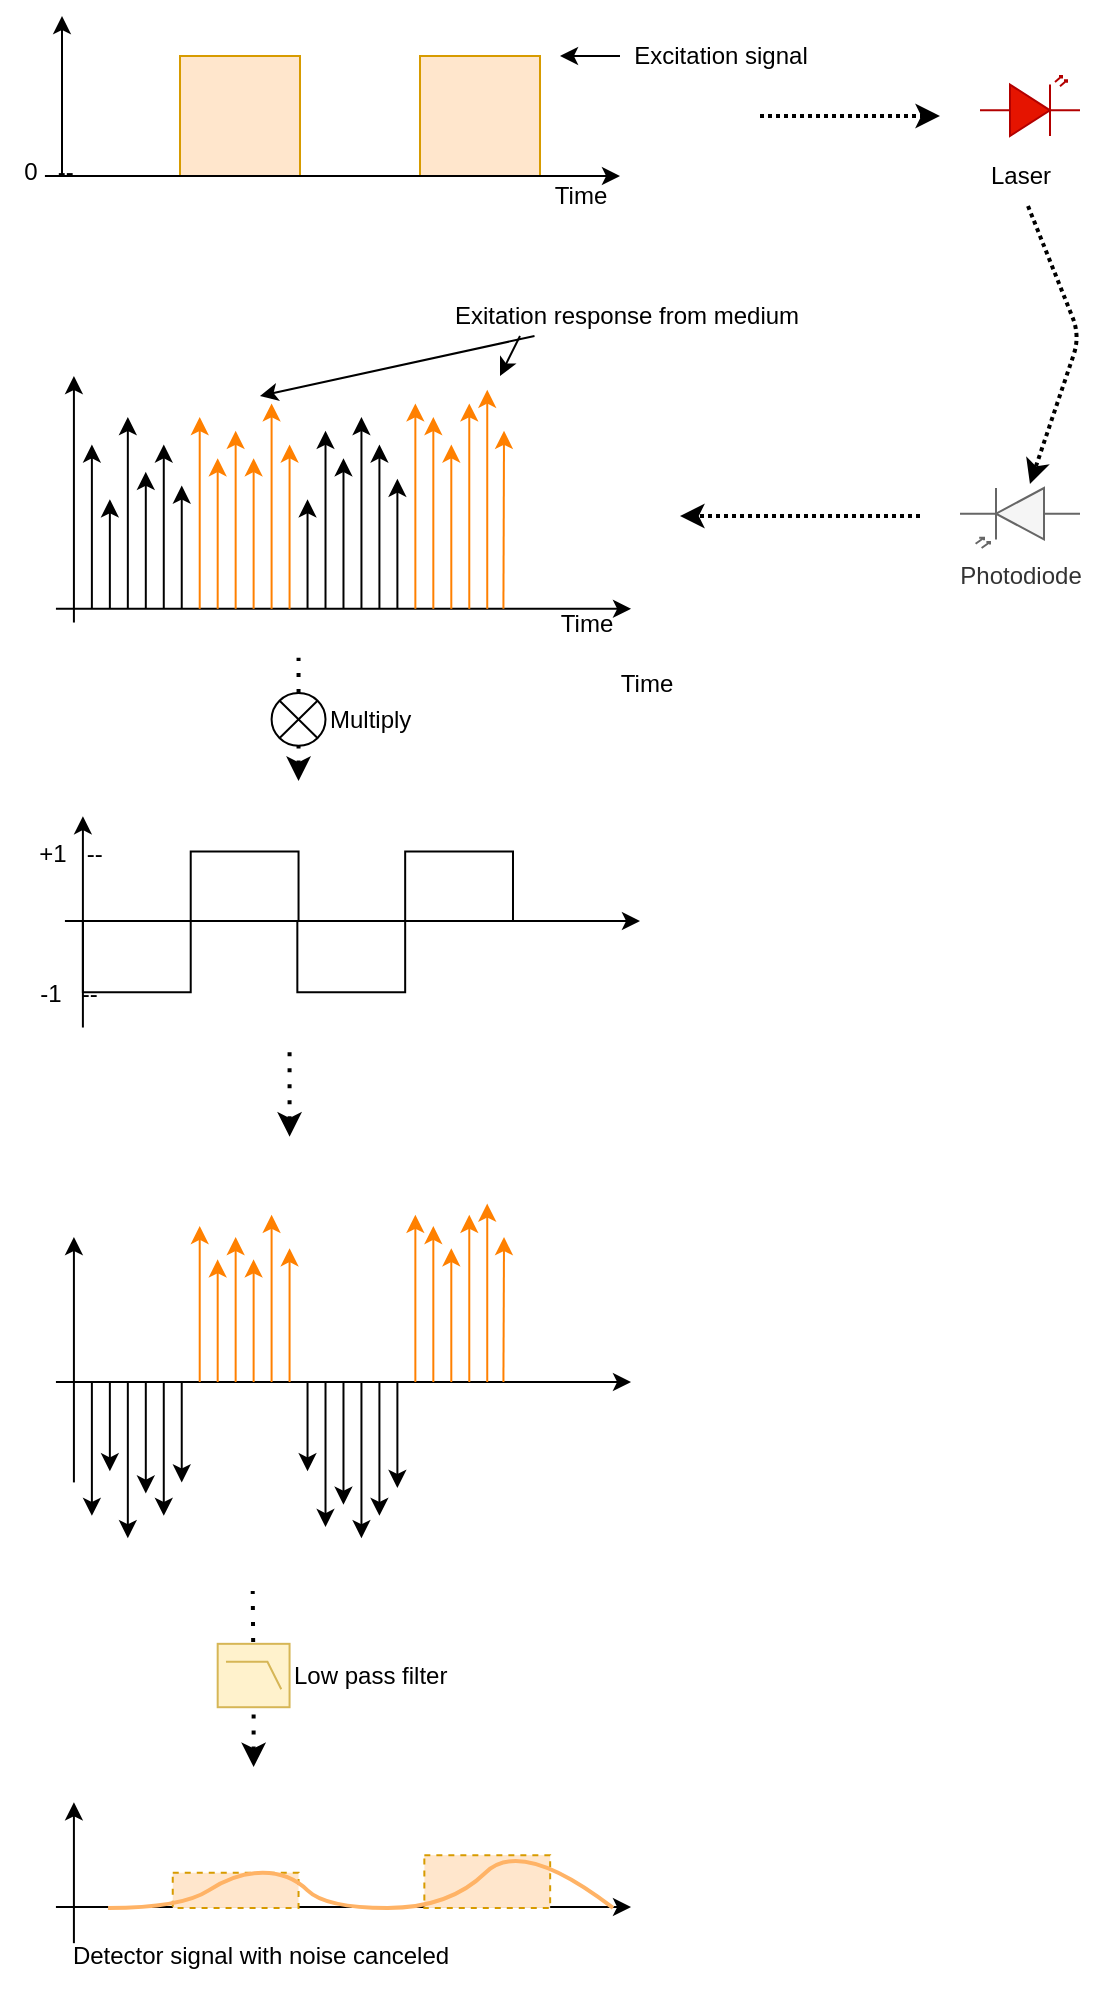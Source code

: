 <mxfile version="13.9.5" type="device" pages="3"><diagram id="wkifLEeL6s2k6wNWj1AL" name="Signals"><mxGraphModel dx="786" dy="580" grid="1" gridSize="10" guides="1" tooltips="1" connect="1" arrows="1" fold="1" page="1" pageScale="1" pageWidth="826" pageHeight="1169" math="0" shadow="0"><root><mxCell id="Tvwaqk257zbarVCUoJn4-0"/><mxCell id="Tvwaqk257zbarVCUoJn4-1" parent="Tvwaqk257zbarVCUoJn4-0"/><mxCell id="y0exCxsh5PRNmsqIgSbH-0" value="" style="group" vertex="1" connectable="0" parent="Tvwaqk257zbarVCUoJn4-1"><mxGeometry x="110" y="210" width="310" height="810" as="geometry"/></mxCell><mxCell id="Tvwaqk257zbarVCUoJn4-162" value="Time" style="text;html=1;align=center;verticalAlign=middle;resizable=0;points=[];autosize=1;" parent="y0exCxsh5PRNmsqIgSbH-0" vertex="1"><mxGeometry x="263.275" y="114.457" width="40" height="20" as="geometry"/></mxCell><mxCell id="NTuUF_2zJ3j__ovih33A-5" value="" style="group" parent="y0exCxsh5PRNmsqIgSbH-0" vertex="1" connectable="0"><mxGeometry x="17.971" width="287.536" height="123.261" as="geometry"/></mxCell><mxCell id="Tvwaqk257zbarVCUoJn4-43" value="" style="endArrow=classic;html=1;" parent="NTuUF_2zJ3j__ovih33A-5" edge="1"><mxGeometry width="50" height="50" relative="1" as="geometry"><mxPoint x="8.986" y="123.261" as="sourcePoint"/><mxPoint x="8.986" as="targetPoint"/></mxGeometry></mxCell><mxCell id="Tvwaqk257zbarVCUoJn4-44" value="" style="endArrow=classic;html=1;" parent="NTuUF_2zJ3j__ovih33A-5" edge="1"><mxGeometry width="50" height="50" relative="1" as="geometry"><mxPoint y="116.413" as="sourcePoint"/><mxPoint x="287.536" y="116.413" as="targetPoint"/></mxGeometry></mxCell><mxCell id="Tvwaqk257zbarVCUoJn4-114" value="" style="group" parent="NTuUF_2zJ3j__ovih33A-5" vertex="1" connectable="0"><mxGeometry x="179.71" y="6.848" width="44.326" height="109.565" as="geometry"/></mxCell><mxCell id="Tvwaqk257zbarVCUoJn4-75" value="" style="endArrow=classic;html=1;strokeColor=#FF8000;" parent="Tvwaqk257zbarVCUoJn4-114" edge="1"><mxGeometry y="6.848" width="44.928" height="47.079" as="geometry"><mxPoint y="109.565" as="sourcePoint"/><mxPoint y="6.848" as="targetPoint"/></mxGeometry></mxCell><mxCell id="Tvwaqk257zbarVCUoJn4-76" value="" style="endArrow=classic;html=1;strokeColor=#FF8000;" parent="Tvwaqk257zbarVCUoJn4-114" edge="1"><mxGeometry y="13.696" width="44.928" height="47.079" as="geometry"><mxPoint x="8.986" y="109.565" as="sourcePoint"/><mxPoint x="8.986" y="13.696" as="targetPoint"/><Array as="points"><mxPoint x="8.986" y="13.696"/></Array></mxGeometry></mxCell><mxCell id="Tvwaqk257zbarVCUoJn4-77" value="" style="endArrow=classic;html=1;strokeColor=#FF8000;" parent="Tvwaqk257zbarVCUoJn4-114" edge="1"><mxGeometry y="27.391" width="44.928" height="47.079" as="geometry"><mxPoint x="17.971" y="109.565" as="sourcePoint"/><mxPoint x="17.971" y="27.391" as="targetPoint"/></mxGeometry></mxCell><mxCell id="Tvwaqk257zbarVCUoJn4-78" value="" style="endArrow=classic;html=1;strokeColor=#FF8000;" parent="Tvwaqk257zbarVCUoJn4-114" edge="1"><mxGeometry y="6.848" width="44.928" height="47.079" as="geometry"><mxPoint x="26.957" y="109.565" as="sourcePoint"/><mxPoint x="26.957" y="6.848" as="targetPoint"/></mxGeometry></mxCell><mxCell id="Tvwaqk257zbarVCUoJn4-79" value="" style="endArrow=classic;html=1;strokeColor=#FF8000;" parent="Tvwaqk257zbarVCUoJn4-114" edge="1"><mxGeometry width="44.928" height="47.079" as="geometry"><mxPoint x="35.942" y="109.565" as="sourcePoint"/><mxPoint x="35.942" as="targetPoint"/></mxGeometry></mxCell><mxCell id="Tvwaqk257zbarVCUoJn4-80" value="" style="endArrow=classic;html=1;strokeColor=#FF8000;" parent="Tvwaqk257zbarVCUoJn4-114" edge="1"><mxGeometry x="-0.602" y="20.543" width="44.928" height="47.079" as="geometry"><mxPoint x="44.029" y="109.565" as="sourcePoint"/><mxPoint x="44.326" y="20.543" as="targetPoint"/></mxGeometry></mxCell><mxCell id="Tvwaqk257zbarVCUoJn4-115" value="" style="group" parent="NTuUF_2zJ3j__ovih33A-5" vertex="1" connectable="0"><mxGeometry x="125.797" y="20.543" width="44.928" height="95.87" as="geometry"/></mxCell><mxCell id="Tvwaqk257zbarVCUoJn4-83" value="" style="endArrow=classic;html=1;" parent="Tvwaqk257zbarVCUoJn4-115" edge="1"><mxGeometry y="41.087" width="44.928" height="34.239" as="geometry"><mxPoint y="95.87" as="sourcePoint"/><mxPoint y="41.087" as="targetPoint"/></mxGeometry></mxCell><mxCell id="Tvwaqk257zbarVCUoJn4-84" value="" style="endArrow=classic;html=1;" parent="Tvwaqk257zbarVCUoJn4-115" edge="1"><mxGeometry y="6.848" width="44.928" height="34.239" as="geometry"><mxPoint x="8.986" y="95.87" as="sourcePoint"/><mxPoint x="8.986" y="6.848" as="targetPoint"/><Array as="points"><mxPoint x="8.986" y="6.848"/></Array></mxGeometry></mxCell><mxCell id="Tvwaqk257zbarVCUoJn4-85" value="" style="endArrow=classic;html=1;" parent="Tvwaqk257zbarVCUoJn4-115" edge="1"><mxGeometry y="20.543" width="44.928" height="34.239" as="geometry"><mxPoint x="17.971" y="95.87" as="sourcePoint"/><mxPoint x="17.971" y="20.543" as="targetPoint"/></mxGeometry></mxCell><mxCell id="Tvwaqk257zbarVCUoJn4-86" value="" style="endArrow=classic;html=1;" parent="Tvwaqk257zbarVCUoJn4-115" edge="1"><mxGeometry width="44.928" height="34.239" as="geometry"><mxPoint x="26.957" y="95.87" as="sourcePoint"/><mxPoint x="26.957" as="targetPoint"/></mxGeometry></mxCell><mxCell id="Tvwaqk257zbarVCUoJn4-87" value="" style="endArrow=classic;html=1;" parent="Tvwaqk257zbarVCUoJn4-115" edge="1"><mxGeometry y="13.696" width="44.928" height="34.239" as="geometry"><mxPoint x="35.942" y="95.87" as="sourcePoint"/><mxPoint x="35.942" y="13.696" as="targetPoint"/></mxGeometry></mxCell><mxCell id="Tvwaqk257zbarVCUoJn4-88" value="" style="endArrow=classic;html=1;" parent="Tvwaqk257zbarVCUoJn4-115" edge="1"><mxGeometry y="30.815" width="44.928" height="34.239" as="geometry"><mxPoint x="44.928" y="95.87" as="sourcePoint"/><mxPoint x="44.928" y="30.815" as="targetPoint"/></mxGeometry></mxCell><mxCell id="Tvwaqk257zbarVCUoJn4-116" value="" style="group" parent="NTuUF_2zJ3j__ovih33A-5" vertex="1" connectable="0"><mxGeometry x="71.884" y="13.696" width="44.928" height="102.717" as="geometry"/></mxCell><mxCell id="Tvwaqk257zbarVCUoJn4-60" value="" style="endArrow=classic;html=1;startSize=6;strokeColor=#FF8000;arcSize=20;" parent="Tvwaqk257zbarVCUoJn4-116" edge="1"><mxGeometry y="27.391" width="44.928" height="47.079" as="geometry"><mxPoint y="102.717" as="sourcePoint"/><mxPoint y="6.848" as="targetPoint"/></mxGeometry></mxCell><mxCell id="Tvwaqk257zbarVCUoJn4-61" value="" style="endArrow=classic;html=1;strokeColor=#FF8000;" parent="Tvwaqk257zbarVCUoJn4-116" edge="1"><mxGeometry y="27.391" width="44.928" height="47.079" as="geometry"><mxPoint x="8.986" y="102.717" as="sourcePoint"/><mxPoint x="8.986" y="27.391" as="targetPoint"/><Array as="points"><mxPoint x="8.986" y="27.391"/></Array></mxGeometry></mxCell><mxCell id="Tvwaqk257zbarVCUoJn4-62" value="" style="endArrow=classic;html=1;strokeColor=#FF8000;" parent="Tvwaqk257zbarVCUoJn4-116" edge="1"><mxGeometry y="27.391" width="44.928" height="47.079" as="geometry"><mxPoint x="17.971" y="102.717" as="sourcePoint"/><mxPoint x="17.971" y="13.696" as="targetPoint"/></mxGeometry></mxCell><mxCell id="Tvwaqk257zbarVCUoJn4-63" value="" style="endArrow=classic;html=1;strokeColor=#FF8000;" parent="Tvwaqk257zbarVCUoJn4-116" edge="1"><mxGeometry y="27.391" width="44.928" height="47.079" as="geometry"><mxPoint x="26.957" y="102.717" as="sourcePoint"/><mxPoint x="26.957" y="27.391" as="targetPoint"/></mxGeometry></mxCell><mxCell id="Tvwaqk257zbarVCUoJn4-64" value="" style="endArrow=classic;html=1;strokeColor=#FF8000;" parent="Tvwaqk257zbarVCUoJn4-116" edge="1"><mxGeometry y="27.391" width="44.928" height="47.079" as="geometry"><mxPoint x="35.942" y="102.717" as="sourcePoint"/><mxPoint x="35.942" as="targetPoint"/></mxGeometry></mxCell><mxCell id="Tvwaqk257zbarVCUoJn4-65" value="" style="endArrow=classic;html=1;strokeColor=#FF8000;" parent="Tvwaqk257zbarVCUoJn4-116" edge="1"><mxGeometry y="27.391" width="44.928" height="47.079" as="geometry"><mxPoint x="44.928" y="102.717" as="sourcePoint"/><mxPoint x="44.928" y="20.543" as="targetPoint"/></mxGeometry></mxCell><mxCell id="Tvwaqk257zbarVCUoJn4-117" value="" style="group" parent="NTuUF_2zJ3j__ovih33A-5" vertex="1" connectable="0"><mxGeometry x="17.971" y="20.543" width="44.928" height="95.87" as="geometry"/></mxCell><mxCell id="Tvwaqk257zbarVCUoJn4-46" value="" style="endArrow=classic;html=1;" parent="Tvwaqk257zbarVCUoJn4-117" edge="1"><mxGeometry y="41.087" width="44.928" height="34.239" as="geometry"><mxPoint y="95.87" as="sourcePoint"/><mxPoint y="13.696" as="targetPoint"/></mxGeometry></mxCell><mxCell id="Tvwaqk257zbarVCUoJn4-47" value="" style="endArrow=classic;html=1;" parent="Tvwaqk257zbarVCUoJn4-117" edge="1"><mxGeometry y="41.087" width="44.928" height="34.239" as="geometry"><mxPoint x="8.986" y="95.87" as="sourcePoint"/><mxPoint x="8.986" y="41.087" as="targetPoint"/><Array as="points"><mxPoint x="8.986" y="41.087"/></Array></mxGeometry></mxCell><mxCell id="Tvwaqk257zbarVCUoJn4-48" value="" style="endArrow=classic;html=1;" parent="Tvwaqk257zbarVCUoJn4-117" edge="1"><mxGeometry y="41.087" width="44.928" height="34.239" as="geometry"><mxPoint x="17.971" y="95.87" as="sourcePoint"/><mxPoint x="17.971" as="targetPoint"/></mxGeometry></mxCell><mxCell id="Tvwaqk257zbarVCUoJn4-49" value="" style="endArrow=classic;html=1;" parent="Tvwaqk257zbarVCUoJn4-117" edge="1"><mxGeometry y="41.087" width="44.928" height="34.239" as="geometry"><mxPoint x="26.957" y="95.87" as="sourcePoint"/><mxPoint x="26.957" y="27.391" as="targetPoint"/></mxGeometry></mxCell><mxCell id="Tvwaqk257zbarVCUoJn4-50" value="" style="endArrow=classic;html=1;" parent="Tvwaqk257zbarVCUoJn4-117" edge="1"><mxGeometry y="41.087" width="44.928" height="34.239" as="geometry"><mxPoint x="35.942" y="95.87" as="sourcePoint"/><mxPoint x="35.942" y="13.696" as="targetPoint"/></mxGeometry></mxCell><mxCell id="Tvwaqk257zbarVCUoJn4-51" value="" style="endArrow=classic;html=1;" parent="Tvwaqk257zbarVCUoJn4-117" edge="1"><mxGeometry y="41.087" width="44.928" height="34.239" as="geometry"><mxPoint x="44.928" y="95.87" as="sourcePoint"/><mxPoint x="44.928" y="34.239" as="targetPoint"/></mxGeometry></mxCell><mxCell id="NTuUF_2zJ3j__ovih33A-6" value="" style="group" parent="y0exCxsh5PRNmsqIgSbH-0" vertex="1" connectable="0"><mxGeometry x="122.203" y="140.87" width="31.449" height="61.63" as="geometry"/></mxCell><mxCell id="Tvwaqk257zbarVCUoJn4-157" value="" style="endArrow=none;dashed=1;html=1;dashPattern=1 3;strokeWidth=2;startArrow=none;startFill=0;" parent="NTuUF_2zJ3j__ovih33A-6" source="Tvwaqk257zbarVCUoJn4-154" edge="1"><mxGeometry width="50" height="50" relative="1" as="geometry"><mxPoint x="16.623" y="79.239" as="sourcePoint"/><mxPoint x="17.072" as="targetPoint"/></mxGeometry></mxCell><mxCell id="Tvwaqk257zbarVCUoJn4-154" value="Multiply" style="verticalLabelPosition=middle;shadow=0;dashed=0;align=left;html=1;verticalAlign=middle;shape=mxgraph.electrical.abstract.multiplier;strokeColor=#000000;labelPosition=right;labelBackgroundColor=none;" parent="NTuUF_2zJ3j__ovih33A-6" vertex="1"><mxGeometry x="3.594" y="17.609" width="26.957" height="26.413" as="geometry"/></mxCell><mxCell id="Tvwaqk257zbarVCUoJn4-161" value="" style="endArrow=none;dashed=1;html=1;dashPattern=1 3;strokeWidth=2;startArrow=classic;startFill=1;" parent="NTuUF_2zJ3j__ovih33A-6" target="Tvwaqk257zbarVCUoJn4-154" edge="1"><mxGeometry width="50" height="50" relative="1" as="geometry"><mxPoint x="17.072" y="61.63" as="sourcePoint"/><mxPoint x="16.623" y="-17.609" as="targetPoint"/></mxGeometry></mxCell><mxCell id="NTuUF_2zJ3j__ovih33A-7" value="" style="group" parent="y0exCxsh5PRNmsqIgSbH-0" vertex="1" connectable="0"><mxGeometry y="220.109" width="310" height="105.652" as="geometry"/></mxCell><mxCell id="Tvwaqk257zbarVCUoJn4-146" value="" style="pointerEvents=1;verticalLabelPosition=bottom;shadow=0;dashed=0;align=center;html=1;verticalAlign=top;shape=mxgraph.electrical.waveforms.square_wave;fillColor=none;flipH=1;" parent="NTuUF_2zJ3j__ovih33A-7" vertex="1"><mxGeometry x="31.449" y="17.609" width="107.826" height="70.435" as="geometry"/></mxCell><mxCell id="Tvwaqk257zbarVCUoJn4-149" value="" style="pointerEvents=1;verticalLabelPosition=bottom;shadow=0;dashed=0;align=center;html=1;verticalAlign=top;shape=mxgraph.electrical.waveforms.square_wave;fillColor=none;flipH=1;" parent="NTuUF_2zJ3j__ovih33A-7" vertex="1"><mxGeometry x="138.673" y="17.609" width="107.826" height="70.435" as="geometry"/></mxCell><mxCell id="Tvwaqk257zbarVCUoJn4-150" value="" style="endArrow=classic;html=1;" parent="NTuUF_2zJ3j__ovih33A-7" edge="1"><mxGeometry width="50" height="50" relative="1" as="geometry"><mxPoint x="31.449" y="105.652" as="sourcePoint"/><mxPoint x="31.449" as="targetPoint"/></mxGeometry></mxCell><mxCell id="Tvwaqk257zbarVCUoJn4-151" value="" style="endArrow=classic;html=1;" parent="NTuUF_2zJ3j__ovih33A-7" edge="1"><mxGeometry width="50" height="50" relative="1" as="geometry"><mxPoint x="22.464" y="52.386" as="sourcePoint"/><mxPoint x="310" y="52.386" as="targetPoint"/></mxGeometry></mxCell><mxCell id="Tvwaqk257zbarVCUoJn4-152" value="-1&amp;nbsp; &amp;nbsp;--" style="text;html=1;align=center;verticalAlign=middle;resizable=0;points=[];autosize=1;" parent="NTuUF_2zJ3j__ovih33A-7" vertex="1"><mxGeometry x="4.493" y="79.239" width="40" height="20" as="geometry"/></mxCell><mxCell id="Tvwaqk257zbarVCUoJn4-153" value="+1&amp;nbsp; &amp;nbsp;--" style="text;html=1;align=center;verticalAlign=middle;resizable=0;points=[];autosize=1;" parent="NTuUF_2zJ3j__ovih33A-7" vertex="1"><mxGeometry y="8.804" width="50" height="20" as="geometry"/></mxCell><mxCell id="NTuUF_2zJ3j__ovih33A-9" value="" style="group" parent="y0exCxsh5PRNmsqIgSbH-0" vertex="1" connectable="0"><mxGeometry x="17.971" y="413.804" width="287.536" height="167.283" as="geometry"/></mxCell><mxCell id="Tvwaqk257zbarVCUoJn4-2" value="" style="endArrow=classic;html=1;" parent="NTuUF_2zJ3j__ovih33A-9" edge="1"><mxGeometry width="50" height="50" relative="1" as="geometry"><mxPoint x="8.986" y="139.402" as="sourcePoint"/><mxPoint x="8.986" y="16.728" as="targetPoint"/></mxGeometry></mxCell><mxCell id="Tvwaqk257zbarVCUoJn4-3" value="" style="endArrow=classic;html=1;" parent="NTuUF_2zJ3j__ovih33A-9" edge="1"><mxGeometry width="50" height="50" relative="1" as="geometry"><mxPoint y="89.217" as="sourcePoint"/><mxPoint x="287.536" y="89.217" as="targetPoint"/></mxGeometry></mxCell><mxCell id="Tvwaqk257zbarVCUoJn4-118" value="" style="group" parent="NTuUF_2zJ3j__ovih33A-9" vertex="1" connectable="0"><mxGeometry x="71.884" y="5.576" width="44.928" height="83.641" as="geometry"/></mxCell><mxCell id="Tvwaqk257zbarVCUoJn4-119" value="" style="endArrow=classic;html=1;startSize=6;strokeColor=#FF8000;arcSize=20;" parent="Tvwaqk257zbarVCUoJn4-118" edge="1"><mxGeometry y="22.304" width="44.928" height="38.336" as="geometry"><mxPoint y="83.641" as="sourcePoint"/><mxPoint y="5.576" as="targetPoint"/></mxGeometry></mxCell><mxCell id="Tvwaqk257zbarVCUoJn4-120" value="" style="endArrow=classic;html=1;strokeColor=#FF8000;" parent="Tvwaqk257zbarVCUoJn4-118" edge="1"><mxGeometry y="22.304" width="44.928" height="38.336" as="geometry"><mxPoint x="8.986" y="83.641" as="sourcePoint"/><mxPoint x="8.986" y="22.304" as="targetPoint"/><Array as="points"><mxPoint x="8.986" y="22.304"/></Array></mxGeometry></mxCell><mxCell id="Tvwaqk257zbarVCUoJn4-121" value="" style="endArrow=classic;html=1;strokeColor=#FF8000;" parent="Tvwaqk257zbarVCUoJn4-118" edge="1"><mxGeometry y="22.304" width="44.928" height="38.336" as="geometry"><mxPoint x="17.971" y="83.641" as="sourcePoint"/><mxPoint x="17.971" y="11.152" as="targetPoint"/></mxGeometry></mxCell><mxCell id="Tvwaqk257zbarVCUoJn4-122" value="" style="endArrow=classic;html=1;strokeColor=#FF8000;" parent="Tvwaqk257zbarVCUoJn4-118" edge="1"><mxGeometry y="22.304" width="44.928" height="38.336" as="geometry"><mxPoint x="26.957" y="83.641" as="sourcePoint"/><mxPoint x="26.957" y="22.304" as="targetPoint"/></mxGeometry></mxCell><mxCell id="Tvwaqk257zbarVCUoJn4-123" value="" style="endArrow=classic;html=1;strokeColor=#FF8000;" parent="Tvwaqk257zbarVCUoJn4-118" edge="1"><mxGeometry y="22.304" width="44.928" height="38.336" as="geometry"><mxPoint x="35.942" y="83.641" as="sourcePoint"/><mxPoint x="35.942" as="targetPoint"/></mxGeometry></mxCell><mxCell id="Tvwaqk257zbarVCUoJn4-124" value="" style="endArrow=classic;html=1;strokeColor=#FF8000;" parent="Tvwaqk257zbarVCUoJn4-118" edge="1"><mxGeometry y="22.304" width="44.928" height="38.336" as="geometry"><mxPoint x="44.928" y="83.641" as="sourcePoint"/><mxPoint x="44.928" y="16.728" as="targetPoint"/></mxGeometry></mxCell><mxCell id="Tvwaqk257zbarVCUoJn4-125" value="" style="group" parent="NTuUF_2zJ3j__ovih33A-9" vertex="1" connectable="0"><mxGeometry x="179.71" width="44.326" height="89.217" as="geometry"/></mxCell><mxCell id="Tvwaqk257zbarVCUoJn4-126" value="" style="endArrow=classic;html=1;strokeColor=#FF8000;" parent="Tvwaqk257zbarVCUoJn4-125" edge="1"><mxGeometry y="5.576" width="44.928" height="38.336" as="geometry"><mxPoint y="89.217" as="sourcePoint"/><mxPoint y="5.576" as="targetPoint"/></mxGeometry></mxCell><mxCell id="Tvwaqk257zbarVCUoJn4-127" value="" style="endArrow=classic;html=1;strokeColor=#FF8000;" parent="Tvwaqk257zbarVCUoJn4-125" edge="1"><mxGeometry y="11.152" width="44.928" height="38.336" as="geometry"><mxPoint x="8.986" y="89.217" as="sourcePoint"/><mxPoint x="8.986" y="11.152" as="targetPoint"/><Array as="points"><mxPoint x="8.986" y="11.152"/></Array></mxGeometry></mxCell><mxCell id="Tvwaqk257zbarVCUoJn4-128" value="" style="endArrow=classic;html=1;strokeColor=#FF8000;" parent="Tvwaqk257zbarVCUoJn4-125" edge="1"><mxGeometry y="22.304" width="44.928" height="38.336" as="geometry"><mxPoint x="17.971" y="89.217" as="sourcePoint"/><mxPoint x="17.971" y="22.304" as="targetPoint"/></mxGeometry></mxCell><mxCell id="Tvwaqk257zbarVCUoJn4-129" value="" style="endArrow=classic;html=1;strokeColor=#FF8000;" parent="Tvwaqk257zbarVCUoJn4-125" edge="1"><mxGeometry y="5.576" width="44.928" height="38.336" as="geometry"><mxPoint x="26.957" y="89.217" as="sourcePoint"/><mxPoint x="26.957" y="5.576" as="targetPoint"/></mxGeometry></mxCell><mxCell id="Tvwaqk257zbarVCUoJn4-130" value="" style="endArrow=classic;html=1;strokeColor=#FF8000;" parent="Tvwaqk257zbarVCUoJn4-125" edge="1"><mxGeometry width="44.928" height="38.336" as="geometry"><mxPoint x="35.942" y="89.217" as="sourcePoint"/><mxPoint x="35.942" as="targetPoint"/></mxGeometry></mxCell><mxCell id="Tvwaqk257zbarVCUoJn4-131" value="" style="endArrow=classic;html=1;strokeColor=#FF8000;" parent="Tvwaqk257zbarVCUoJn4-125" edge="1"><mxGeometry x="-0.602" y="16.728" width="44.928" height="38.336" as="geometry"><mxPoint x="44.029" y="89.217" as="sourcePoint"/><mxPoint x="44.326" y="16.728" as="targetPoint"/></mxGeometry></mxCell><mxCell id="Tvwaqk257zbarVCUoJn4-133" value="" style="endArrow=classic;html=1;" parent="NTuUF_2zJ3j__ovih33A-9" edge="1"><mxGeometry x="17.971" y="111.522" width="44.928" height="27.88" as="geometry"><mxPoint x="17.971" y="89.217" as="sourcePoint"/><mxPoint x="17.971" y="156.13" as="targetPoint"/></mxGeometry></mxCell><mxCell id="Tvwaqk257zbarVCUoJn4-134" value="" style="endArrow=classic;html=1;" parent="NTuUF_2zJ3j__ovih33A-9" edge="1"><mxGeometry x="17.971" y="89.217" width="44.928" height="27.88" as="geometry"><mxPoint x="26.957" y="89.217" as="sourcePoint"/><mxPoint x="26.957" y="133.826" as="targetPoint"/><Array as="points"><mxPoint x="26.957" y="89.217"/></Array></mxGeometry></mxCell><mxCell id="Tvwaqk257zbarVCUoJn4-135" value="" style="endArrow=classic;html=1;" parent="NTuUF_2zJ3j__ovih33A-9" edge="1"><mxGeometry x="17.971" y="122.674" width="44.928" height="27.88" as="geometry"><mxPoint x="35.942" y="89.217" as="sourcePoint"/><mxPoint x="35.942" y="167.283" as="targetPoint"/></mxGeometry></mxCell><mxCell id="Tvwaqk257zbarVCUoJn4-136" value="" style="endArrow=classic;html=1;" parent="NTuUF_2zJ3j__ovih33A-9" edge="1"><mxGeometry x="17.971" y="100.37" width="44.928" height="27.88" as="geometry"><mxPoint x="44.928" y="89.217" as="sourcePoint"/><mxPoint x="44.928" y="144.978" as="targetPoint"/></mxGeometry></mxCell><mxCell id="Tvwaqk257zbarVCUoJn4-137" value="" style="endArrow=classic;html=1;" parent="NTuUF_2zJ3j__ovih33A-9" edge="1"><mxGeometry x="17.971" y="111.522" width="44.928" height="27.88" as="geometry"><mxPoint x="53.913" y="89.217" as="sourcePoint"/><mxPoint x="53.913" y="156.13" as="targetPoint"/></mxGeometry></mxCell><mxCell id="Tvwaqk257zbarVCUoJn4-138" value="" style="endArrow=classic;html=1;" parent="NTuUF_2zJ3j__ovih33A-9" edge="1"><mxGeometry x="17.971" y="94.793" width="44.928" height="27.88" as="geometry"><mxPoint x="62.899" y="89.217" as="sourcePoint"/><mxPoint x="62.899" y="139.402" as="targetPoint"/></mxGeometry></mxCell><mxCell id="Tvwaqk257zbarVCUoJn4-140" value="" style="endArrow=classic;html=1;" parent="NTuUF_2zJ3j__ovih33A-9" edge="1"><mxGeometry x="125.797" y="89.217" width="44.928" height="27.88" as="geometry"><mxPoint x="125.797" y="89.217" as="sourcePoint"/><mxPoint x="125.797" y="133.826" as="targetPoint"/></mxGeometry></mxCell><mxCell id="Tvwaqk257zbarVCUoJn4-141" value="" style="endArrow=classic;html=1;" parent="NTuUF_2zJ3j__ovih33A-9" edge="1"><mxGeometry x="125.797" y="89.217" width="44.928" height="27.88" as="geometry"><mxPoint x="134.783" y="89.217" as="sourcePoint"/><mxPoint x="134.783" y="161.707" as="targetPoint"/><Array as="points"><mxPoint x="134.783" y="89.217"/></Array></mxGeometry></mxCell><mxCell id="Tvwaqk257zbarVCUoJn4-142" value="" style="endArrow=classic;html=1;" parent="NTuUF_2zJ3j__ovih33A-9" edge="1"><mxGeometry x="125.797" y="89.217" width="44.928" height="27.88" as="geometry"><mxPoint x="143.768" y="89.217" as="sourcePoint"/><mxPoint x="143.768" y="150.554" as="targetPoint"/></mxGeometry></mxCell><mxCell id="Tvwaqk257zbarVCUoJn4-143" value="" style="endArrow=classic;html=1;" parent="NTuUF_2zJ3j__ovih33A-9" edge="1"><mxGeometry x="125.797" y="89.217" width="44.928" height="27.88" as="geometry"><mxPoint x="152.754" y="89.217" as="sourcePoint"/><mxPoint x="152.754" y="167.283" as="targetPoint"/></mxGeometry></mxCell><mxCell id="Tvwaqk257zbarVCUoJn4-144" value="" style="endArrow=classic;html=1;" parent="NTuUF_2zJ3j__ovih33A-9" edge="1"><mxGeometry x="125.797" y="89.217" width="44.928" height="27.88" as="geometry"><mxPoint x="161.739" y="89.217" as="sourcePoint"/><mxPoint x="161.739" y="156.13" as="targetPoint"/></mxGeometry></mxCell><mxCell id="Tvwaqk257zbarVCUoJn4-145" value="" style="endArrow=classic;html=1;" parent="NTuUF_2zJ3j__ovih33A-9" edge="1"><mxGeometry x="125.797" y="89.217" width="44.928" height="27.88" as="geometry"><mxPoint x="170.725" y="89.217" as="sourcePoint"/><mxPoint x="170.725" y="142.19" as="targetPoint"/></mxGeometry></mxCell><mxCell id="NTuUF_2zJ3j__ovih33A-10" value="" style="group" parent="y0exCxsh5PRNmsqIgSbH-0" vertex="1" connectable="0"><mxGeometry x="98.841" y="607.5" width="35.942" height="88.043" as="geometry"/></mxCell><mxCell id="iKZNlaza2PBG03GFL4CP-10" value="" style="endArrow=none;dashed=1;html=1;dashPattern=1 3;strokeWidth=2;startArrow=none;startFill=0;" parent="NTuUF_2zJ3j__ovih33A-10" edge="1"><mxGeometry width="50" height="50" relative="1" as="geometry"><mxPoint x="17.816" y="33.457" as="sourcePoint"/><mxPoint x="17.522" as="targetPoint"/></mxGeometry></mxCell><mxCell id="iKZNlaza2PBG03GFL4CP-12" value="" style="endArrow=none;dashed=1;html=1;dashPattern=1 3;strokeWidth=2;startArrow=classic;startFill=1;" parent="NTuUF_2zJ3j__ovih33A-10" edge="1"><mxGeometry width="50" height="50" relative="1" as="geometry"><mxPoint x="17.971" y="88.043" as="sourcePoint"/><mxPoint x="17.971" y="61.63" as="targetPoint"/></mxGeometry></mxCell><mxCell id="NTuUF_2zJ3j__ovih33A-0" value="Low pass filter" style="verticalLabelPosition=middle;shadow=0;dashed=0;align=left;html=1;verticalAlign=middle;shape=mxgraph.electrical.logic_gates.lowpass_filter;fillColor=#fff2cc;strokeColor=#d6b656;labelPosition=right;" parent="NTuUF_2zJ3j__ovih33A-10" vertex="1"><mxGeometry y="26.413" width="35.942" height="31.696" as="geometry"/></mxCell><mxCell id="NTuUF_2zJ3j__ovih33A-11" value="" style="group" parent="y0exCxsh5PRNmsqIgSbH-0" vertex="1" connectable="0"><mxGeometry x="17.971" y="713.152" width="287.536" height="96.848" as="geometry"/></mxCell><mxCell id="iKZNlaza2PBG03GFL4CP-4" value="" style="endArrow=classic;html=1;" parent="NTuUF_2zJ3j__ovih33A-11" edge="1"><mxGeometry width="50" height="50" relative="1" as="geometry"><mxPoint x="8.986" y="70.435" as="sourcePoint"/><mxPoint x="8.986" as="targetPoint"/></mxGeometry></mxCell><mxCell id="iKZNlaza2PBG03GFL4CP-5" value="" style="endArrow=classic;html=1;" parent="NTuUF_2zJ3j__ovih33A-11" edge="1"><mxGeometry width="50" height="50" relative="1" as="geometry"><mxPoint y="52.386" as="sourcePoint"/><mxPoint x="287.536" y="52.386" as="targetPoint"/></mxGeometry></mxCell><mxCell id="iKZNlaza2PBG03GFL4CP-8" value="" style="rounded=0;whiteSpace=wrap;html=1;fillColor=#ffe6cc;strokeColor=#d79b00;dashed=1;" parent="NTuUF_2zJ3j__ovih33A-11" vertex="1"><mxGeometry x="58.406" y="35.217" width="62.899" height="17.609" as="geometry"/></mxCell><mxCell id="iKZNlaza2PBG03GFL4CP-9" value="" style="rounded=0;whiteSpace=wrap;html=1;fillColor=#ffe6cc;strokeColor=#d79b00;dashed=1;" parent="NTuUF_2zJ3j__ovih33A-11" vertex="1"><mxGeometry x="184.203" y="26.413" width="62.899" height="26.413" as="geometry"/></mxCell><mxCell id="NTuUF_2zJ3j__ovih33A-3" value="" style="curved=1;endArrow=none;html=1;endFill=0;fillColor=#ffe6cc;strokeWidth=2;strokeColor=#FFB366;" parent="NTuUF_2zJ3j__ovih33A-11" edge="1"><mxGeometry width="50" height="50" relative="1" as="geometry"><mxPoint x="26.058" y="52.826" as="sourcePoint"/><mxPoint x="278.551" y="52.826" as="targetPoint"/><Array as="points"><mxPoint x="62.899" y="52.826"/><mxPoint x="89.855" y="35.217"/><mxPoint x="116.812" y="35.217"/><mxPoint x="134.783" y="52.826"/><mxPoint x="196.783" y="52.826"/><mxPoint x="232.725" y="17.609"/></Array></mxGeometry></mxCell><mxCell id="NTuUF_2zJ3j__ovih33A-4" value="Detector signal with noise canceled" style="text;html=1;align=center;verticalAlign=middle;resizable=0;points=[];autosize=1;" parent="NTuUF_2zJ3j__ovih33A-11" vertex="1"><mxGeometry x="2.027" y="66.849" width="200" height="20" as="geometry"/></mxCell><mxCell id="Tvwaqk257zbarVCUoJn4-160" value="" style="endArrow=none;dashed=1;html=1;dashPattern=1 3;strokeWidth=2;endFill=0;startArrow=classic;startFill=1;" parent="y0exCxsh5PRNmsqIgSbH-0" edge="1"><mxGeometry x="121.304" y="318.717" width="44.928" height="44.022" as="geometry"><mxPoint x="134.783" y="380.348" as="sourcePoint"/><mxPoint x="134.783" y="334.565" as="targetPoint"/></mxGeometry></mxCell><mxCell id="y0exCxsh5PRNmsqIgSbH-1" value="" style="group" vertex="1" connectable="0" parent="Tvwaqk257zbarVCUoJn4-1"><mxGeometry x="100" y="59.999" width="310" height="105.652" as="geometry"/></mxCell><mxCell id="y0exCxsh5PRNmsqIgSbH-4" value="" style="endArrow=classic;html=1;exitX=0.675;exitY=0.609;exitDx=0;exitDy=0;exitPerimeter=0;" edge="1" parent="y0exCxsh5PRNmsqIgSbH-1" source="y0exCxsh5PRNmsqIgSbH-6"><mxGeometry width="50" height="50" relative="1" as="geometry"><mxPoint x="31.449" y="105.652" as="sourcePoint"/><mxPoint x="31" y="-29.999" as="targetPoint"/></mxGeometry></mxCell><mxCell id="y0exCxsh5PRNmsqIgSbH-6" value="0&amp;nbsp; &amp;nbsp;--" style="text;html=1;align=center;verticalAlign=middle;resizable=0;points=[];autosize=1;" vertex="1" parent="y0exCxsh5PRNmsqIgSbH-1"><mxGeometry x="4.003" y="37.829" width="40" height="20" as="geometry"/></mxCell><mxCell id="y0exCxsh5PRNmsqIgSbH-11" value="Time" style="text;html=1;align=center;verticalAlign=middle;resizable=0;points=[];autosize=1;" vertex="1" parent="y0exCxsh5PRNmsqIgSbH-1"><mxGeometry x="269.995" y="49.998" width="40" height="20" as="geometry"/></mxCell><mxCell id="y0exCxsh5PRNmsqIgSbH-14" value="" style="rounded=0;whiteSpace=wrap;html=1;fillColor=#ffe6cc;strokeColor=#d79b00;" vertex="1" parent="y0exCxsh5PRNmsqIgSbH-1"><mxGeometry x="90" y="-10" width="60" height="60" as="geometry"/></mxCell><mxCell id="y0exCxsh5PRNmsqIgSbH-15" value="" style="rounded=0;whiteSpace=wrap;html=1;fillColor=#ffe6cc;strokeColor=#d79b00;" vertex="1" parent="y0exCxsh5PRNmsqIgSbH-1"><mxGeometry x="210" y="-10" width="60" height="60" as="geometry"/></mxCell><mxCell id="y0exCxsh5PRNmsqIgSbH-5" value="" style="endArrow=classic;html=1;" edge="1" parent="y0exCxsh5PRNmsqIgSbH-1"><mxGeometry width="50" height="50" relative="1" as="geometry"><mxPoint x="22.464" y="49.996" as="sourcePoint"/><mxPoint x="310" y="49.996" as="targetPoint"/></mxGeometry></mxCell><mxCell id="y0exCxsh5PRNmsqIgSbH-10" style="edgeStyle=orthogonalEdgeStyle;rounded=0;orthogonalLoop=1;jettySize=auto;html=1;" edge="1" parent="Tvwaqk257zbarVCUoJn4-1" source="y0exCxsh5PRNmsqIgSbH-9"><mxGeometry relative="1" as="geometry"><mxPoint x="380" y="50" as="targetPoint"/></mxGeometry></mxCell><mxCell id="y0exCxsh5PRNmsqIgSbH-9" value="Excitation signal" style="text;html=1;align=center;verticalAlign=middle;resizable=0;points=[];autosize=1;" vertex="1" parent="Tvwaqk257zbarVCUoJn4-1"><mxGeometry x="410" y="40" width="100" height="20" as="geometry"/></mxCell><mxCell id="y0exCxsh5PRNmsqIgSbH-13" value="Time" style="text;html=1;align=center;verticalAlign=middle;resizable=0;points=[];autosize=1;" vertex="1" parent="Tvwaqk257zbarVCUoJn4-1"><mxGeometry x="403.275" y="354.457" width="40" height="20" as="geometry"/></mxCell><mxCell id="y0exCxsh5PRNmsqIgSbH-16" value="Exitation response from medium" style="text;html=1;align=center;verticalAlign=middle;resizable=0;points=[];autosize=1;" vertex="1" parent="Tvwaqk257zbarVCUoJn4-1"><mxGeometry x="318" y="170" width="190" height="20" as="geometry"/></mxCell><mxCell id="y0exCxsh5PRNmsqIgSbH-18" value="" style="endArrow=classic;html=1;" edge="1" parent="Tvwaqk257zbarVCUoJn4-1" source="y0exCxsh5PRNmsqIgSbH-16"><mxGeometry width="50" height="50" relative="1" as="geometry"><mxPoint x="321" y="184" as="sourcePoint"/><mxPoint x="230" y="220" as="targetPoint"/></mxGeometry></mxCell><mxCell id="y0exCxsh5PRNmsqIgSbH-19" value="" style="endArrow=classic;html=1;" edge="1" parent="Tvwaqk257zbarVCUoJn4-1"><mxGeometry width="50" height="50" relative="1" as="geometry"><mxPoint x="360" y="190" as="sourcePoint"/><mxPoint x="350" y="210" as="targetPoint"/></mxGeometry></mxCell><mxCell id="y0exCxsh5PRNmsqIgSbH-20" value="l" style="verticalLabelPosition=bottom;shadow=0;dashed=0;align=center;html=1;verticalAlign=top;shape=mxgraph.electrical.opto_electronics.led_2;pointerEvents=1;fillColor=#e51400;strokeColor=#B20000;fontColor=#ffffff;" vertex="1" parent="Tvwaqk257zbarVCUoJn4-1"><mxGeometry x="590" y="60" width="50" height="30" as="geometry"/></mxCell><mxCell id="y0exCxsh5PRNmsqIgSbH-21" value="" style="endArrow=classic;html=1;strokeWidth=2;dashed=1;dashPattern=1 1;" edge="1" parent="Tvwaqk257zbarVCUoJn4-1"><mxGeometry width="50" height="50" relative="1" as="geometry"><mxPoint x="480" y="80" as="sourcePoint"/><mxPoint x="570" y="80" as="targetPoint"/></mxGeometry></mxCell><mxCell id="y0exCxsh5PRNmsqIgSbH-22" value="Photodiode" style="verticalLabelPosition=bottom;shadow=0;dashed=0;align=center;html=1;verticalAlign=top;shape=mxgraph.electrical.opto_electronics.light-activated_scr;pointerEvents=1;direction=west;fillColor=#f5f5f5;strokeColor=#666666;fontColor=#333333;" vertex="1" parent="Tvwaqk257zbarVCUoJn4-1"><mxGeometry x="580" y="266" width="60" height="30" as="geometry"/></mxCell><mxCell id="y0exCxsh5PRNmsqIgSbH-23" value="" style="endArrow=classic;html=1;strokeWidth=2;dashed=1;dashPattern=1 1;entryX=0.417;entryY=1.067;entryDx=0;entryDy=0;entryPerimeter=0;exitX=0.58;exitY=1.25;exitDx=0;exitDy=0;exitPerimeter=0;" edge="1" parent="Tvwaqk257zbarVCUoJn4-1" source="y0exCxsh5PRNmsqIgSbH-25" target="y0exCxsh5PRNmsqIgSbH-22"><mxGeometry width="50" height="50" relative="1" as="geometry"><mxPoint x="610" y="130" as="sourcePoint"/><mxPoint x="610" y="250" as="targetPoint"/><Array as="points"><mxPoint x="640" y="190"/></Array></mxGeometry></mxCell><mxCell id="y0exCxsh5PRNmsqIgSbH-24" value="" style="endArrow=classic;html=1;strokeWidth=2;dashed=1;dashPattern=1 1;" edge="1" parent="Tvwaqk257zbarVCUoJn4-1"><mxGeometry width="50" height="50" relative="1" as="geometry"><mxPoint x="560" y="280" as="sourcePoint"/><mxPoint x="440" y="280" as="targetPoint"/></mxGeometry></mxCell><mxCell id="y0exCxsh5PRNmsqIgSbH-25" value="Laser" style="text;html=1;align=center;verticalAlign=middle;resizable=0;points=[];autosize=1;" vertex="1" parent="Tvwaqk257zbarVCUoJn4-1"><mxGeometry x="585" y="100" width="50" height="20" as="geometry"/></mxCell></root></mxGraphModel></diagram><diagram id="_3hIGhw2KFLyr5LNPjk2" name="Concepts"><mxGraphModel dx="786" dy="1749" grid="1" gridSize="10" guides="1" tooltips="1" connect="1" arrows="1" fold="1" page="1" pageScale="1" pageWidth="826" pageHeight="1169" math="0" shadow="0"><root><mxCell id="0"/><mxCell id="1" parent="0"/><mxCell id="d9Xijrj67KwfC3W1lsyz-45" value="Mixer implementation using switches" style="verticalLabelPosition=bottom;verticalAlign=top;html=1;shape=mxgraph.basic.rect;fillColor2=none;strokeWidth=1;size=20;indent=5;dashed=1;align=left;labelPosition=center;dashPattern=1 4;fillColor=#f5f5f5;strokeColor=#666666;fontColor=#333333;" parent="1" vertex="1"><mxGeometry x="114.58" y="-790" width="385.42" height="200" as="geometry"/></mxCell><mxCell id="d9Xijrj67KwfC3W1lsyz-46" value="Square wave mixer" style="verticalLabelPosition=top;verticalAlign=bottom;html=1;shape=mxgraph.basic.rect;fillColor2=none;strokeWidth=1;size=20;indent=5;dashed=1;align=center;labelPosition=center;dashPattern=1 4;fillColor=#d5e8d4;strokeColor=#82b366;" parent="1" vertex="1"><mxGeometry x="220" y="-750" width="160" height="90" as="geometry"/></mxCell><mxCell id="FUbgvExPw1tKB61IjqJz-1" value="Analog synchronous detector / Lock In amplifier" style="verticalLabelPosition=bottom;verticalAlign=top;html=1;shape=mxgraph.basic.rect;fillColor2=none;strokeWidth=1;size=20;indent=5;dashed=1;align=left;labelPosition=center;dashPattern=1 4;fillColor=#f5f5f5;strokeColor=#666666;fontColor=#333333;" parent="1" vertex="1"><mxGeometry x="220.63" y="-1100" width="329.37" height="213" as="geometry"/></mxCell><mxCell id="_LgDygbCN5mEaOAKA-p3-100" value="Arduino synchronous detector" style="verticalLabelPosition=bottom;verticalAlign=top;html=1;shape=mxgraph.basic.rect;fillColor2=none;strokeWidth=1;size=20;indent=5;dashed=1;align=left;labelPosition=center;dashPattern=1 4;" parent="1" vertex="1"><mxGeometry x="85.32" y="-510" width="600" height="280" as="geometry"/></mxCell><mxCell id="_LgDygbCN5mEaOAKA-p3-81" value="OPT101" style="verticalLabelPosition=top;verticalAlign=bottom;html=1;shape=mxgraph.basic.rect;fillColor2=none;strokeWidth=1;size=20;indent=5;dashed=1;align=center;fillColor=#e1d5e7;strokeColor=#9673a6;labelPosition=center;" parent="1" vertex="1"><mxGeometry x="145.32" y="-470" width="225" height="80" as="geometry"/></mxCell><mxCell id="_LgDygbCN5mEaOAKA-p3-68" value="&lt;div&gt;&lt;span&gt;&amp;nbsp; Arduino&lt;/span&gt;&lt;/div&gt;" style="verticalLabelPosition=top;verticalAlign=bottom;html=1;shape=mxgraph.basic.rect;fillColor2=none;strokeWidth=1;size=20;indent=5;dashed=1;align=left;fillColor=#f5f5f5;strokeColor=#666666;fontColor=#333333;labelPosition=center;" parent="1" vertex="1"><mxGeometry x="414.07" y="-480" width="250" height="220" as="geometry"/></mxCell><mxCell id="_LgDygbCN5mEaOAKA-p3-8" style="edgeStyle=none;rounded=0;orthogonalLoop=1;jettySize=auto;html=1;exitX=1;exitY=0.935;exitDx=0;exitDy=0;exitPerimeter=0;entryX=1;entryY=0.115;entryDx=0;entryDy=0;entryPerimeter=0;" parent="1" source="_LgDygbCN5mEaOAKA-p3-3" target="_LgDygbCN5mEaOAKA-p3-1" edge="1"><mxGeometry relative="1" as="geometry"><Array as="points"/></mxGeometry></mxCell><mxCell id="_LgDygbCN5mEaOAKA-p3-12" style="edgeStyle=orthogonalEdgeStyle;rounded=0;orthogonalLoop=1;jettySize=auto;html=1;exitX=1;exitY=0.115;exitDx=0;exitDy=0;exitPerimeter=0;entryX=1;entryY=0.885;entryDx=0;entryDy=0;entryPerimeter=0;" parent="1" source="_LgDygbCN5mEaOAKA-p3-1" target="_LgDygbCN5mEaOAKA-p3-2" edge="1"><mxGeometry relative="1" as="geometry"><Array as="points"><mxPoint x="255.63" y="-717"/><mxPoint x="255.63" y="-697"/></Array></mxGeometry></mxCell><mxCell id="_LgDygbCN5mEaOAKA-p3-13" style="edgeStyle=orthogonalEdgeStyle;rounded=0;orthogonalLoop=1;jettySize=auto;html=1;exitX=1;exitY=0.885;exitDx=0;exitDy=0;exitPerimeter=0;entryX=1;entryY=0.115;entryDx=0;entryDy=0;entryPerimeter=0;" parent="1" source="_LgDygbCN5mEaOAKA-p3-1" target="_LgDygbCN5mEaOAKA-p3-2" edge="1"><mxGeometry relative="1" as="geometry"><Array as="points"><mxPoint x="235.63" y="-737"/><mxPoint x="235.63" y="-677"/></Array></mxGeometry></mxCell><mxCell id="_LgDygbCN5mEaOAKA-p3-17" style="edgeStyle=orthogonalEdgeStyle;rounded=0;orthogonalLoop=1;jettySize=auto;html=1;exitX=0;exitY=0.885;exitDx=0;exitDy=0;exitPerimeter=0;entryX=0;entryY=0.5;entryDx=0;entryDy=0;entryPerimeter=0;" parent="1" source="_LgDygbCN5mEaOAKA-p3-1" target="_LgDygbCN5mEaOAKA-p3-5" edge="1"><mxGeometry relative="1" as="geometry"/></mxCell><mxCell id="_LgDygbCN5mEaOAKA-p3-1" value="" style="pointerEvents=1;verticalLabelPosition=bottom;shadow=0;dashed=0;align=center;html=1;verticalAlign=top;shape=mxgraph.electrical.electro-mechanical.2-way_switch;direction=west;" parent="1" vertex="1"><mxGeometry x="271.63" y="-740" width="75" height="26" as="geometry"/></mxCell><mxCell id="_LgDygbCN5mEaOAKA-p3-15" value="" style="edgeStyle=none;rounded=0;orthogonalLoop=1;jettySize=auto;html=1;entryX=0.44;entryY=0.577;entryDx=0;entryDy=0;entryPerimeter=0;dashed=1;" parent="1" source="_LgDygbCN5mEaOAKA-p3-2" target="_LgDygbCN5mEaOAKA-p3-1" edge="1"><mxGeometry relative="1" as="geometry"><mxPoint x="309.63" y="-700" as="targetPoint"/></mxGeometry></mxCell><mxCell id="_LgDygbCN5mEaOAKA-p3-16" style="edgeStyle=orthogonalEdgeStyle;rounded=0;orthogonalLoop=1;jettySize=auto;html=1;exitX=0;exitY=0.885;exitDx=0;exitDy=0;exitPerimeter=0;" parent="1" source="_LgDygbCN5mEaOAKA-p3-2" edge="1"><mxGeometry relative="1" as="geometry"><mxPoint x="424.63" y="-720" as="targetPoint"/><Array as="points"><mxPoint x="365.63" y="-697"/><mxPoint x="365.63" y="-720"/></Array></mxGeometry></mxCell><mxCell id="_LgDygbCN5mEaOAKA-p3-2" value="" style="pointerEvents=1;verticalLabelPosition=bottom;shadow=0;dashed=0;align=center;html=1;verticalAlign=top;shape=mxgraph.electrical.electro-mechanical.2-way_switch;direction=west;" parent="1" vertex="1"><mxGeometry x="274.38" y="-700" width="75" height="26" as="geometry"/></mxCell><mxCell id="_LgDygbCN5mEaOAKA-p3-6" style="rounded=0;orthogonalLoop=1;jettySize=auto;html=1;exitX=1;exitY=0.5;exitDx=0;exitDy=0;exitPerimeter=0;entryX=1;entryY=0.885;entryDx=0;entryDy=0;entryPerimeter=0;" parent="1" source="_LgDygbCN5mEaOAKA-p3-3" target="_LgDygbCN5mEaOAKA-p3-1" edge="1"><mxGeometry relative="1" as="geometry"/></mxCell><mxCell id="_LgDygbCN5mEaOAKA-p3-3" value="" style="verticalLabelPosition=bottom;shadow=0;dashed=0;align=center;html=1;verticalAlign=top;shape=mxgraph.electrical.logic_gates.lowpass_filter;fillColor=#fff2cc;strokeColor=#d6b656;" parent="1" vertex="1"><mxGeometry x="135.63" y="-760" width="52" height="46" as="geometry"/></mxCell><mxCell id="_LgDygbCN5mEaOAKA-p3-5" value="" style="verticalLabelPosition=bottom;shadow=0;dashed=0;align=center;html=1;verticalAlign=top;shape=mxgraph.electrical.logic_gates.lowpass_filter;fillColor=#fff2cc;strokeColor=#d6b656;" parent="1" vertex="1"><mxGeometry x="425.63" y="-760" width="52" height="46" as="geometry"/></mxCell><mxCell id="_LgDygbCN5mEaOAKA-p3-11" style="edgeStyle=none;rounded=0;orthogonalLoop=1;jettySize=auto;html=1;entryX=0.52;entryY=0.615;entryDx=0;entryDy=0;entryPerimeter=0;dashed=1;" parent="1" target="_LgDygbCN5mEaOAKA-p3-2" edge="1"><mxGeometry relative="1" as="geometry"><mxPoint x="309.959" y="-636.5" as="sourcePoint"/></mxGeometry></mxCell><mxCell id="_LgDygbCN5mEaOAKA-p3-24" style="edgeStyle=orthogonalEdgeStyle;rounded=0;orthogonalLoop=1;jettySize=auto;html=1;exitX=1;exitY=0.5;exitDx=0;exitDy=0;exitPerimeter=0;entryX=0;entryY=0.5;entryDx=0;entryDy=0;entryPerimeter=0;" parent="1" source="_LgDygbCN5mEaOAKA-p3-37" target="_LgDygbCN5mEaOAKA-p3-31" edge="1"><mxGeometry relative="1" as="geometry"><mxPoint x="461.63" y="-1037.01" as="sourcePoint"/></mxGeometry></mxCell><mxCell id="_LgDygbCN5mEaOAKA-p3-29" style="rounded=0;orthogonalLoop=1;jettySize=auto;html=1;exitX=1;exitY=0.5;exitDx=0;exitDy=0;exitPerimeter=0;" parent="1" source="_LgDygbCN5mEaOAKA-p3-30" target="_LgDygbCN5mEaOAKA-p3-37" edge="1"><mxGeometry relative="1" as="geometry"><mxPoint x="386.63" y="-1037.01" as="targetPoint"/></mxGeometry></mxCell><mxCell id="_LgDygbCN5mEaOAKA-p3-30" value="LPF" style="verticalLabelPosition=bottom;shadow=0;dashed=0;align=center;html=1;verticalAlign=top;shape=mxgraph.electrical.logic_gates.lowpass_filter;fillColor=#fff2cc;strokeColor=#d6b656;" parent="1" vertex="1"><mxGeometry x="316.13" y="-1060" width="52" height="46" as="geometry"/></mxCell><mxCell id="_LgDygbCN5mEaOAKA-p3-42" style="edgeStyle=none;rounded=0;orthogonalLoop=1;jettySize=auto;html=1;exitX=1;exitY=0.5;exitDx=0;exitDy=0;exitPerimeter=0;entryX=1;entryY=0.5;entryDx=0;entryDy=0;entryPerimeter=0;" parent="1" source="_LgDygbCN5mEaOAKA-p3-31" target="_LgDygbCN5mEaOAKA-p3-38" edge="1"><mxGeometry relative="1" as="geometry"/></mxCell><mxCell id="_LgDygbCN5mEaOAKA-p3-31" value="LPF" style="verticalLabelPosition=bottom;shadow=0;dashed=0;align=center;html=1;verticalAlign=top;shape=mxgraph.electrical.logic_gates.lowpass_filter;fillColor=#fff2cc;strokeColor=#d6b656;" parent="1" vertex="1"><mxGeometry x="480.63" y="-1060" width="52" height="46" as="geometry"/></mxCell><mxCell id="_LgDygbCN5mEaOAKA-p3-32" style="edgeStyle=none;rounded=0;orthogonalLoop=1;jettySize=auto;html=1;entryX=0.5;entryY=1;entryDx=0;entryDy=0;entryPerimeter=0;exitX=0.5;exitY=0;exitDx=0;exitDy=0;" parent="1" source="_LgDygbCN5mEaOAKA-p3-96" target="_LgDygbCN5mEaOAKA-p3-37" edge="1"><mxGeometry relative="1" as="geometry"><mxPoint x="423.218" y="-936.5" as="sourcePoint"/><mxPoint x="425.38" y="-989.99" as="targetPoint"/></mxGeometry></mxCell><mxCell id="_LgDygbCN5mEaOAKA-p3-37" value="Mixer&lt;br&gt;" style="verticalLabelPosition=top;shadow=0;dashed=0;align=center;html=1;verticalAlign=bottom;shape=mxgraph.electrical.abstract.multiplier;fillColor=#d5e8d4;strokeColor=#82b366;labelPosition=center;" parent="1" vertex="1"><mxGeometry x="398.88" y="-1062" width="50" height="50" as="geometry"/></mxCell><mxCell id="_LgDygbCN5mEaOAKA-p3-38" value="ADC" style="verticalLabelPosition=middle;shadow=0;dashed=0;align=center;html=1;verticalAlign=middle;shape=mxgraph.electrical.abstract.dac;direction=west;labelPosition=center;fillColor=#dae8fc;strokeColor=#6c8ebf;" parent="1" vertex="1"><mxGeometry x="572.63" y="-1060" width="60" height="46" as="geometry"/></mxCell><mxCell id="_LgDygbCN5mEaOAKA-p3-41" style="edgeStyle=none;rounded=0;orthogonalLoop=1;jettySize=auto;html=1;exitX=1;exitY=0.5;exitDx=0;exitDy=0;exitPerimeter=0;entryX=0;entryY=0.5;entryDx=0;entryDy=0;entryPerimeter=0;" parent="1" source="_LgDygbCN5mEaOAKA-p3-40" target="_LgDygbCN5mEaOAKA-p3-30" edge="1"><mxGeometry relative="1" as="geometry"/></mxCell><mxCell id="_LgDygbCN5mEaOAKA-p3-40" value="" style="verticalLabelPosition=bottom;shadow=0;dashed=0;align=center;html=1;verticalAlign=top;shape=mxgraph.electrical.abstract.controlled_amplifier;fillColor=#dae8fc;strokeColor=#6c8ebf;" parent="1" vertex="1"><mxGeometry x="230.63" y="-1067" width="60" height="60" as="geometry"/></mxCell><mxCell id="_LgDygbCN5mEaOAKA-p3-44" style="edgeStyle=none;rounded=0;orthogonalLoop=1;jettySize=auto;html=1;exitX=1;exitY=0.57;exitDx=0;exitDy=0;exitPerimeter=0;entryX=0;entryY=0.5;entryDx=0;entryDy=0;entryPerimeter=0;" parent="1" source="_LgDygbCN5mEaOAKA-p3-43" target="_LgDygbCN5mEaOAKA-p3-40" edge="1"><mxGeometry relative="1" as="geometry"/></mxCell><mxCell id="_LgDygbCN5mEaOAKA-p3-48" style="edgeStyle=orthogonalEdgeStyle;rounded=0;orthogonalLoop=1;jettySize=auto;html=1;exitX=0;exitY=0.57;exitDx=0;exitDy=0;exitPerimeter=0;entryX=0.5;entryY=0;entryDx=0;entryDy=0;entryPerimeter=0;horizontal=1;endArrow=none;endFill=0;" parent="1" source="_LgDygbCN5mEaOAKA-p3-43" target="_LgDygbCN5mEaOAKA-p3-47" edge="1"><mxGeometry relative="1" as="geometry"/></mxCell><mxCell id="_LgDygbCN5mEaOAKA-p3-43" value="" style="verticalLabelPosition=bottom;shadow=0;dashed=0;align=center;html=1;verticalAlign=top;shape=mxgraph.electrical.opto_electronics.photodiode;pointerEvents=1;direction=east;fillColor=#e51400;strokeColor=#B20000;fontColor=#ffffff;flipV=1;" parent="1" vertex="1"><mxGeometry x="141.32" y="-1050" width="50" height="30" as="geometry"/></mxCell><mxCell id="_LgDygbCN5mEaOAKA-p3-101" style="edgeStyle=orthogonalEdgeStyle;rounded=0;orthogonalLoop=1;jettySize=auto;html=1;exitX=1;exitY=0.57;exitDx=0;exitDy=0;exitPerimeter=0;entryX=0.5;entryY=0;entryDx=0;entryDy=0;entryPerimeter=0;endArrow=none;endFill=0;fontColor=#000000;" parent="1" source="_LgDygbCN5mEaOAKA-p3-45" target="_LgDygbCN5mEaOAKA-p3-47" edge="1"><mxGeometry relative="1" as="geometry"/></mxCell><mxCell id="_LgDygbCN5mEaOAKA-p3-45" value="" style="verticalLabelPosition=bottom;shadow=0;dashed=0;align=center;html=1;verticalAlign=top;shape=mxgraph.electrical.opto_electronics.led_2;pointerEvents=1;direction=east;flipH=1;fillColor=#e51400;strokeColor=#B20000;fontColor=#ffffff;" parent="1" vertex="1"><mxGeometry x="131.63" y="-989.5" width="55" height="27.5" as="geometry"/></mxCell><mxCell id="_LgDygbCN5mEaOAKA-p3-46" style="rounded=0;orthogonalLoop=1;jettySize=auto;html=1;entryX=0;entryY=0.57;entryDx=0;entryDy=0;entryPerimeter=0;exitX=0.5;exitY=0;exitDx=0;exitDy=0;" parent="1" source="_LgDygbCN5mEaOAKA-p3-96" target="_LgDygbCN5mEaOAKA-p3-45" edge="1"><mxGeometry relative="1" as="geometry"><mxPoint x="422.63" y="-950" as="sourcePoint"/><Array as="points"><mxPoint x="422.63" y="-973"/></Array></mxGeometry></mxCell><mxCell id="_LgDygbCN5mEaOAKA-p3-47" value="" style="pointerEvents=1;verticalLabelPosition=bottom;shadow=0;dashed=0;align=center;html=1;verticalAlign=top;shape=mxgraph.electrical.signal_sources.protective_earth;" parent="1" vertex="1"><mxGeometry x="94.63" y="-940" width="25" height="20" as="geometry"/></mxCell><mxCell id="_LgDygbCN5mEaOAKA-p3-53" style="edgeStyle=orthogonalEdgeStyle;rounded=0;orthogonalLoop=1;jettySize=auto;html=1;exitX=1;exitY=0.5;exitDx=0;exitDy=0;exitPerimeter=0;entryX=0;entryY=0.5;entryDx=0;entryDy=0;entryPerimeter=0;" parent="1" source="_LgDygbCN5mEaOAKA-p3-76" target="_LgDygbCN5mEaOAKA-p3-60" edge="1"><mxGeometry relative="1" as="geometry"><mxPoint x="606.32" y="-427.01" as="sourcePoint"/></mxGeometry></mxCell><mxCell id="_LgDygbCN5mEaOAKA-p3-58" style="rounded=0;orthogonalLoop=1;jettySize=auto;html=1;" parent="1" target="_LgDygbCN5mEaOAKA-p3-76" edge="1"><mxGeometry relative="1" as="geometry"><mxPoint x="335.32" y="-427" as="sourcePoint"/><mxPoint x="531.32" y="-427.01" as="targetPoint"/></mxGeometry></mxCell><mxCell id="_LgDygbCN5mEaOAKA-p3-78" value="" style="edgeStyle=none;rounded=0;orthogonalLoop=1;jettySize=auto;html=1;endArrow=none;endFill=0;exitX=1;exitY=0.5;exitDx=0;exitDy=0;exitPerimeter=0;" parent="1" source="_LgDygbCN5mEaOAKA-p3-59" target="_LgDygbCN5mEaOAKA-p3-65" edge="1"><mxGeometry relative="1" as="geometry"/></mxCell><mxCell id="_LgDygbCN5mEaOAKA-p3-59" value="" style="verticalLabelPosition=bottom;shadow=0;dashed=0;align=center;html=1;verticalAlign=top;shape=mxgraph.electrical.logic_gates.lowpass_filter;fillColor=#fff2cc;strokeColor=#d6b656;" parent="1" vertex="1"><mxGeometry x="305.32" y="-446" width="40" height="36" as="geometry"/></mxCell><mxCell id="_LgDygbCN5mEaOAKA-p3-60" value="Low pass filter&lt;br&gt;&amp;amp; decimatin" style="verticalLabelPosition=bottom;shadow=0;dashed=0;align=center;html=1;verticalAlign=top;shape=mxgraph.electrical.logic_gates.lowpass_filter;fillColor=#fff2cc;strokeColor=#d6b656;" parent="1" vertex="1"><mxGeometry x="575.32" y="-451" width="52" height="46" as="geometry"/></mxCell><mxCell id="_LgDygbCN5mEaOAKA-p3-61" style="edgeStyle=none;rounded=0;orthogonalLoop=1;jettySize=auto;html=1;entryX=0.5;entryY=1;entryDx=0;entryDy=0;entryPerimeter=0;exitX=0.5;exitY=0;exitDx=0;exitDy=0;" parent="1" source="_LgDygbCN5mEaOAKA-p3-63" target="_LgDygbCN5mEaOAKA-p3-76" edge="1"><mxGeometry relative="1" as="geometry"><mxPoint x="570.07" y="-379.99" as="targetPoint"/></mxGeometry></mxCell><mxCell id="_LgDygbCN5mEaOAKA-p3-65" value="ADC" style="verticalLabelPosition=middle;shadow=0;dashed=0;align=center;html=1;verticalAlign=middle;shape=mxgraph.electrical.abstract.dac;direction=west;labelPosition=center;fillColor=#dae8fc;strokeColor=#6c8ebf;" parent="1" vertex="1"><mxGeometry x="421.57" y="-451" width="60" height="46" as="geometry"/></mxCell><mxCell id="_LgDygbCN5mEaOAKA-p3-69" style="edgeStyle=orthogonalEdgeStyle;rounded=0;orthogonalLoop=1;jettySize=auto;html=1;exitX=0;exitY=0.57;exitDx=0;exitDy=0;exitPerimeter=0;entryX=0.5;entryY=0;entryDx=0;entryDy=0;entryPerimeter=0;horizontal=1;endArrow=none;endFill=0;" parent="1" source="_LgDygbCN5mEaOAKA-p3-70" target="_LgDygbCN5mEaOAKA-p3-73" edge="1"><mxGeometry relative="1" as="geometry"/></mxCell><mxCell id="_LgDygbCN5mEaOAKA-p3-80" style="edgeStyle=none;rounded=0;orthogonalLoop=1;jettySize=auto;html=1;exitX=1;exitY=0.57;exitDx=0;exitDy=0;exitPerimeter=0;entryX=0;entryY=0.5;entryDx=0;entryDy=0;entryPerimeter=0;endArrow=none;endFill=0;" parent="1" source="_LgDygbCN5mEaOAKA-p3-70" target="_LgDygbCN5mEaOAKA-p3-74" edge="1"><mxGeometry relative="1" as="geometry"/></mxCell><mxCell id="_LgDygbCN5mEaOAKA-p3-70" value="" style="verticalLabelPosition=bottom;shadow=0;dashed=0;align=center;html=1;verticalAlign=top;shape=mxgraph.electrical.opto_electronics.photodiode;pointerEvents=1;direction=east;fillColor=#e51400;strokeColor=#B20000;fontColor=#ffffff;flipV=1;" parent="1" vertex="1"><mxGeometry x="165.32" y="-441" width="50" height="30" as="geometry"/></mxCell><mxCell id="_LgDygbCN5mEaOAKA-p3-71" style="rounded=0;orthogonalLoop=1;jettySize=auto;html=1;exitX=1;exitY=0.57;exitDx=0;exitDy=0;exitPerimeter=0;endArrow=none;endFill=0;entryX=0.5;entryY=0;entryDx=0;entryDy=0;entryPerimeter=0;" parent="1" source="_LgDygbCN5mEaOAKA-p3-72" target="_LgDygbCN5mEaOAKA-p3-73" edge="1"><mxGeometry relative="1" as="geometry"><mxPoint x="125.32" y="-339" as="targetPoint"/><Array as="points"><mxPoint x="118.32" y="-358"/></Array></mxGeometry></mxCell><mxCell id="_LgDygbCN5mEaOAKA-p3-72" value="Laser" style="verticalLabelPosition=bottom;shadow=0;dashed=0;align=center;html=1;verticalAlign=top;shape=mxgraph.electrical.opto_electronics.led_2;pointerEvents=1;direction=east;flipH=1;fillColor=#e51400;strokeColor=#B20000;" parent="1" vertex="1"><mxGeometry x="155.32" y="-374" width="55" height="27.5" as="geometry"/></mxCell><mxCell id="_LgDygbCN5mEaOAKA-p3-73" value="" style="pointerEvents=1;verticalLabelPosition=bottom;shadow=0;dashed=0;align=center;html=1;verticalAlign=top;shape=mxgraph.electrical.signal_sources.protective_earth;" parent="1" vertex="1"><mxGeometry x="105.32" y="-305" width="25" height="20" as="geometry"/></mxCell><mxCell id="_LgDygbCN5mEaOAKA-p3-75" style="edgeStyle=none;rounded=0;orthogonalLoop=1;jettySize=auto;html=1;exitX=1;exitY=0.5;exitDx=0;exitDy=0;exitPerimeter=0;entryX=0;entryY=0.5;entryDx=0;entryDy=0;entryPerimeter=0;endArrow=none;endFill=0;" parent="1" source="_LgDygbCN5mEaOAKA-p3-74" target="_LgDygbCN5mEaOAKA-p3-59" edge="1"><mxGeometry relative="1" as="geometry"/></mxCell><mxCell id="_LgDygbCN5mEaOAKA-p3-74" value="" style="verticalLabelPosition=bottom;shadow=0;dashed=0;align=center;html=1;verticalAlign=top;shape=mxgraph.electrical.abstract.controlled_amplifier;fillColor=#dae8fc;strokeColor=#6c8ebf;" parent="1" vertex="1"><mxGeometry x="232.82" y="-448" width="52.5" height="40" as="geometry"/></mxCell><mxCell id="_LgDygbCN5mEaOAKA-p3-76" value="Mutiplicator" style="verticalLabelPosition=top;shadow=0;dashed=0;align=center;html=1;verticalAlign=bottom;shape=mxgraph.electrical.abstract.multiplier;fillColor=#d5e8d4;strokeColor=#82b366;labelPosition=center;" parent="1" vertex="1"><mxGeometry x="511.2" y="-444.5" width="31.75" height="33" as="geometry"/></mxCell><mxCell id="_LgDygbCN5mEaOAKA-p3-77" style="edgeStyle=none;rounded=0;orthogonalLoop=1;jettySize=auto;html=1;exitX=0.5;exitY=0;exitDx=0;exitDy=0;entryX=0;entryY=0.57;entryDx=0;entryDy=0;entryPerimeter=0;endArrow=classic;endFill=1;" parent="1" source="_LgDygbCN5mEaOAKA-p3-63" target="_LgDygbCN5mEaOAKA-p3-72" edge="1"><mxGeometry relative="1" as="geometry"><Array as="points"><mxPoint x="528.32" y="-358"/></Array></mxGeometry></mxCell><mxCell id="d9Xijrj67KwfC3W1lsyz-47" value="GPIO" style="edgeLabel;html=1;align=center;verticalAlign=middle;resizable=0;points=[];" parent="_LgDygbCN5mEaOAKA-p3-77" vertex="1" connectable="0"><mxGeometry x="-0.322" y="1" relative="1" as="geometry"><mxPoint x="-7" as="offset"/></mxGeometry></mxCell><mxCell id="_LgDygbCN5mEaOAKA-p3-89" value="+ / -1" style="group;labelPosition=center;verticalLabelPosition=top;align=center;verticalAlign=bottom;labelBorderColor=none;labelBackgroundColor=#ffffff;" parent="1" vertex="1" connectable="0"><mxGeometry x="504.82" y="-330" width="47.5" height="47.5" as="geometry"/></mxCell><mxCell id="_LgDygbCN5mEaOAKA-p3-63" value="" style="ellipse;whiteSpace=wrap;html=1;aspect=fixed;fillColor=#ffe6cc;strokeColor=#d79b00;" parent="_LgDygbCN5mEaOAKA-p3-89" vertex="1"><mxGeometry width="47.5" height="47.5" as="geometry"/></mxCell><mxCell id="_LgDygbCN5mEaOAKA-p3-85" value="" style="group" parent="_LgDygbCN5mEaOAKA-p3-89" vertex="1" connectable="0"><mxGeometry x="13.5" y="8.75" width="30" height="30" as="geometry"/></mxCell><mxCell id="_LgDygbCN5mEaOAKA-p3-84" style="edgeStyle=none;rounded=0;orthogonalLoop=1;jettySize=auto;html=1;endArrow=none;endFill=0;fontColor=#000000;" parent="_LgDygbCN5mEaOAKA-p3-85" source="_LgDygbCN5mEaOAKA-p3-64" edge="1"><mxGeometry relative="1" as="geometry"><mxPoint x="-10" y="15" as="targetPoint"/><Array as="points"><mxPoint x="30" y="15"/></Array></mxGeometry></mxCell><mxCell id="_LgDygbCN5mEaOAKA-p3-64" value="" style="pointerEvents=1;verticalLabelPosition=bottom;shadow=0;dashed=0;align=center;html=1;verticalAlign=top;shape=mxgraph.electrical.waveforms.square_wave;fillColor=#dae8fc;strokeColor=#6c8ebf;" parent="_LgDygbCN5mEaOAKA-p3-85" vertex="1"><mxGeometry width="20" height="30" as="geometry"/></mxCell><mxCell id="_LgDygbCN5mEaOAKA-p3-90" value="" style="group" parent="1" vertex="1" connectable="0"><mxGeometry x="285.63" y="-650" width="47.5" height="47.5" as="geometry"/></mxCell><mxCell id="_LgDygbCN5mEaOAKA-p3-91" value="" style="ellipse;whiteSpace=wrap;html=1;aspect=fixed;fillColor=#ffe6cc;strokeColor=#d79b00;" parent="_LgDygbCN5mEaOAKA-p3-90" vertex="1"><mxGeometry width="47.5" height="47.5" as="geometry"/></mxCell><mxCell id="_LgDygbCN5mEaOAKA-p3-92" value="" style="group" parent="_LgDygbCN5mEaOAKA-p3-90" vertex="1" connectable="0"><mxGeometry x="13.5" y="8.75" width="30" height="30" as="geometry"/></mxCell><mxCell id="_LgDygbCN5mEaOAKA-p3-93" style="edgeStyle=none;rounded=0;orthogonalLoop=1;jettySize=auto;html=1;endArrow=none;endFill=0;fontColor=#000000;" parent="_LgDygbCN5mEaOAKA-p3-92" source="_LgDygbCN5mEaOAKA-p3-94" edge="1"><mxGeometry relative="1" as="geometry"><mxPoint x="-10" y="15" as="targetPoint"/><Array as="points"><mxPoint x="30" y="15"/></Array></mxGeometry></mxCell><mxCell id="_LgDygbCN5mEaOAKA-p3-94" value="" style="pointerEvents=1;verticalLabelPosition=bottom;shadow=0;dashed=0;align=center;html=1;verticalAlign=top;shape=mxgraph.electrical.waveforms.square_wave;fillColor=#dae8fc;strokeColor=#6c8ebf;" parent="_LgDygbCN5mEaOAKA-p3-92" vertex="1"><mxGeometry width="20" height="30" as="geometry"/></mxCell><mxCell id="_LgDygbCN5mEaOAKA-p3-95" value="" style="group" parent="1" vertex="1" connectable="0"><mxGeometry x="400.13" y="-962" width="47.5" height="47.5" as="geometry"/></mxCell><mxCell id="_LgDygbCN5mEaOAKA-p3-96" value="" style="ellipse;whiteSpace=wrap;html=1;aspect=fixed;fillColor=#ffe6cc;strokeColor=#d79b00;" parent="_LgDygbCN5mEaOAKA-p3-95" vertex="1"><mxGeometry width="47.5" height="47.5" as="geometry"/></mxCell><mxCell id="_LgDygbCN5mEaOAKA-p3-97" value="" style="group" parent="_LgDygbCN5mEaOAKA-p3-95" vertex="1" connectable="0"><mxGeometry x="13.5" y="8.75" width="30" height="30" as="geometry"/></mxCell><mxCell id="_LgDygbCN5mEaOAKA-p3-98" style="edgeStyle=none;rounded=0;orthogonalLoop=1;jettySize=auto;html=1;endArrow=none;endFill=0;fontColor=#000000;" parent="_LgDygbCN5mEaOAKA-p3-97" source="_LgDygbCN5mEaOAKA-p3-99" edge="1"><mxGeometry relative="1" as="geometry"><mxPoint x="-10" y="15" as="targetPoint"/><Array as="points"><mxPoint x="30" y="15"/></Array></mxGeometry></mxCell><mxCell id="_LgDygbCN5mEaOAKA-p3-99" value="Oscilator" style="pointerEvents=1;verticalLabelPosition=bottom;shadow=0;dashed=0;align=center;html=1;verticalAlign=top;shape=mxgraph.electrical.waveforms.square_wave;fillColor=#dae8fc;strokeColor=#6c8ebf;" parent="_LgDygbCN5mEaOAKA-p3-97" vertex="1"><mxGeometry width="20" height="30" as="geometry"/></mxCell></root></mxGraphModel></diagram><diagram id="y1rCOYoELIklN9UBrQcD" name="Freq domain"><mxGraphModel dx="786" dy="1749" grid="1" gridSize="10" guides="1" tooltips="1" connect="1" arrows="1" fold="1" page="1" pageScale="1" pageWidth="826" pageHeight="1169" math="0" shadow="0"><root><mxCell id="itG-f2Ae2NfoAcJiITjj-0"/><mxCell id="itG-f2Ae2NfoAcJiITjj-1" parent="itG-f2Ae2NfoAcJiITjj-0"/><mxCell id="f8PjCzxL09GvIvh93bTI-0" value="" style="group" parent="itG-f2Ae2NfoAcJiITjj-1" vertex="1" connectable="0"><mxGeometry x="120" y="-1120" width="340" height="147.83" as="geometry"/></mxCell><mxCell id="itG-f2Ae2NfoAcJiITjj-2" value="" style="curved=1;endArrow=none;html=1;endFill=0;fillColor=#f8cecc;strokeColor=#b85450;strokeWidth=2;dashed=1;" parent="f8PjCzxL09GvIvh93bTI-0" edge="1"><mxGeometry width="50" height="50" relative="1" as="geometry"><mxPoint x="7.556" y="30.435" as="sourcePoint"/><mxPoint x="332.444" y="121.739" as="targetPoint"/><Array as="points"><mxPoint x="52.889" y="127.826"/></Array></mxGeometry></mxCell><mxCell id="itG-f2Ae2NfoAcJiITjj-3" value="" style="endArrow=classic;html=1;" parent="f8PjCzxL09GvIvh93bTI-0" edge="1"><mxGeometry width="50" height="50" relative="1" as="geometry"><mxPoint y="133.913" as="sourcePoint"/><mxPoint x="340" y="133.913" as="targetPoint"/></mxGeometry></mxCell><mxCell id="itG-f2Ae2NfoAcJiITjj-4" value="" style="endArrow=classic;html=1;" parent="f8PjCzxL09GvIvh93bTI-0" edge="1"><mxGeometry width="50" height="50" relative="1" as="geometry"><mxPoint x="7.556" y="140" as="sourcePoint"/><mxPoint x="7.556" as="targetPoint"/></mxGeometry></mxCell><mxCell id="itG-f2Ae2NfoAcJiITjj-5" value="" style="rounded=0;whiteSpace=wrap;html=1;fillColor=#ffe6cc;strokeColor=#d79b00;" parent="f8PjCzxL09GvIvh93bTI-0" vertex="1"><mxGeometry x="7.556" y="66.957" width="15.111" height="66.957" as="geometry"/></mxCell><mxCell id="itG-f2Ae2NfoAcJiITjj-6" value="Signal of interest" style="text;html=1;align=center;verticalAlign=middle;whiteSpace=wrap;rounded=1;perimeterSpacing=1;glass=0;" parent="f8PjCzxL09GvIvh93bTI-0" vertex="1"><mxGeometry x="57.143" y="115.652" width="76.878" height="12.174" as="geometry"/></mxCell><mxCell id="itG-f2Ae2NfoAcJiITjj-7" value="" style="endArrow=classic;html=1;strokeWidth=2;entryX=1.15;entryY=0.645;entryDx=0;entryDy=0;entryPerimeter=0;exitX=0;exitY=0.5;exitDx=0;exitDy=0;" parent="f8PjCzxL09GvIvh93bTI-0" source="itG-f2Ae2NfoAcJiITjj-6" target="itG-f2Ae2NfoAcJiITjj-5" edge="1"><mxGeometry width="50" height="50" relative="1" as="geometry"><mxPoint x="166.222" y="140" as="sourcePoint"/><mxPoint x="204" y="109.565" as="targetPoint"/></mxGeometry></mxCell><mxCell id="itG-f2Ae2NfoAcJiITjj-8" value="Noise floor" style="text;html=1;align=center;verticalAlign=middle;whiteSpace=wrap;rounded=1;perimeterSpacing=1;glass=0;" parent="f8PjCzxL09GvIvh93bTI-0" vertex="1"><mxGeometry x="48.643" y="36.522" width="76.878" height="12.174" as="geometry"/></mxCell><mxCell id="itG-f2Ae2NfoAcJiITjj-9" value="" style="endArrow=classic;html=1;strokeWidth=2;exitX=0.25;exitY=1;exitDx=0;exitDy=0;" parent="f8PjCzxL09GvIvh93bTI-0" source="itG-f2Ae2NfoAcJiITjj-8" edge="1"><mxGeometry width="50" height="50" relative="1" as="geometry"><mxPoint x="63.943" y="127.826" as="sourcePoint"/><mxPoint x="37.778" y="60.87" as="targetPoint"/></mxGeometry></mxCell><mxCell id="jMbkGNXLHr5RiGjJXChH-8" value="Freq" style="text;html=1;align=center;verticalAlign=middle;resizable=0;points=[];autosize=1;" parent="f8PjCzxL09GvIvh93bTI-0" vertex="1"><mxGeometry x="283" y="130.83" width="40" height="20" as="geometry"/></mxCell><mxCell id="f8PjCzxL09GvIvh93bTI-1" value="" style="group" parent="itG-f2Ae2NfoAcJiITjj-1" vertex="1" connectable="0"><mxGeometry x="120" y="-870" width="410" height="170" as="geometry"/></mxCell><mxCell id="itG-f2Ae2NfoAcJiITjj-10" value="" style="curved=1;endArrow=none;html=1;endFill=0;fillColor=#f8cecc;strokeColor=#b85450;strokeWidth=2;dashed=1;" parent="f8PjCzxL09GvIvh93bTI-1" edge="1"><mxGeometry width="50" height="50" relative="1" as="geometry"><mxPoint x="7.396" y="32.692" as="sourcePoint"/><mxPoint x="325.409" y="130.769" as="targetPoint"/><Array as="points"><mxPoint x="51.77" y="137.308"/></Array></mxGeometry></mxCell><mxCell id="itG-f2Ae2NfoAcJiITjj-11" value="" style="endArrow=classic;html=1;" parent="f8PjCzxL09GvIvh93bTI-1" edge="1"><mxGeometry width="50" height="50" relative="1" as="geometry"><mxPoint y="143.846" as="sourcePoint"/><mxPoint x="332.804" y="143.846" as="targetPoint"/></mxGeometry></mxCell><mxCell id="itG-f2Ae2NfoAcJiITjj-12" value="" style="endArrow=classic;html=1;" parent="f8PjCzxL09GvIvh93bTI-1" edge="1"><mxGeometry width="50" height="50" relative="1" as="geometry"><mxPoint x="7.396" y="150.385" as="sourcePoint"/><mxPoint x="7.396" as="targetPoint"/></mxGeometry></mxCell><mxCell id="itG-f2Ae2NfoAcJiITjj-13" value="Signal of interest" style="text;html=1;align=center;verticalAlign=middle;whiteSpace=wrap;rounded=1;perimeterSpacing=1;glass=0;" parent="f8PjCzxL09GvIvh93bTI-1" vertex="1"><mxGeometry x="334.749" y="110.533" width="75.251" height="13.077" as="geometry"/></mxCell><mxCell id="itG-f2Ae2NfoAcJiITjj-14" value="" style="endArrow=classic;html=1;strokeWidth=2;exitX=0;exitY=0.5;exitDx=0;exitDy=0;" parent="f8PjCzxL09GvIvh93bTI-1" source="itG-f2Ae2NfoAcJiITjj-13" target="itG-f2Ae2NfoAcJiITjj-19" edge="1"><mxGeometry width="50" height="50" relative="1" as="geometry"><mxPoint x="441.52" y="136.687" as="sourcePoint"/><mxPoint x="303.222" y="104.615" as="targetPoint"/></mxGeometry></mxCell><mxCell id="itG-f2Ae2NfoAcJiITjj-15" value="Noise floor" style="text;html=1;align=center;verticalAlign=middle;whiteSpace=wrap;rounded=1;perimeterSpacing=1;glass=0;" parent="f8PjCzxL09GvIvh93bTI-1" vertex="1"><mxGeometry x="47.613" y="39.231" width="75.251" height="13.077" as="geometry"/></mxCell><mxCell id="itG-f2Ae2NfoAcJiITjj-16" value="" style="endArrow=classic;html=1;strokeWidth=2;exitX=0.25;exitY=1;exitDx=0;exitDy=0;" parent="f8PjCzxL09GvIvh93bTI-1" source="itG-f2Ae2NfoAcJiITjj-15" edge="1"><mxGeometry width="50" height="50" relative="1" as="geometry"><mxPoint x="62.589" y="137.308" as="sourcePoint"/><mxPoint x="44.374" y="71.923" as="targetPoint"/></mxGeometry></mxCell><mxCell id="itG-f2Ae2NfoAcJiITjj-17" value="" style="group" parent="f8PjCzxL09GvIvh93bTI-1" vertex="1" connectable="0"><mxGeometry x="271.42" y="45.769" width="17.01" height="98.077" as="geometry"/></mxCell><mxCell id="itG-f2Ae2NfoAcJiITjj-18" value="" style="verticalLabelPosition=bottom;verticalAlign=top;html=1;shape=card;whiteSpace=wrap;size=20;arcSize=12;rounded=1;glass=0;strokeColor=#6c8ebf;fillColor=#dae8fc;direction=south;container=0;" parent="itG-f2Ae2NfoAcJiITjj-17" vertex="1"><mxGeometry width="17.01" height="98.077" as="geometry"/></mxCell><mxCell id="itG-f2Ae2NfoAcJiITjj-19" value="" style="rounded=0;whiteSpace=wrap;html=1;fillColor=#ffe6cc;container=0;" parent="itG-f2Ae2NfoAcJiITjj-17" vertex="1"><mxGeometry y="26.154" width="14.791" height="71.923" as="geometry"/></mxCell><mxCell id="itG-f2Ae2NfoAcJiITjj-20" value="" style="endArrow=none;dashed=1;html=1;strokeWidth=2;strokeColor=#EA6B66;" parent="itG-f2Ae2NfoAcJiITjj-17" edge="1"><mxGeometry width="36.978" height="32.692" as="geometry"><mxPoint as="sourcePoint"/><mxPoint x="18.489" y="19.615" as="targetPoint"/><Array as="points"><mxPoint x="8.875" y="13.077"/></Array></mxGeometry></mxCell><mxCell id="itG-f2Ae2NfoAcJiITjj-21" value="Noise floor" style="text;html=1;align=center;verticalAlign=middle;whiteSpace=wrap;rounded=1;perimeterSpacing=1;glass=0;" parent="f8PjCzxL09GvIvh93bTI-1" vertex="1"><mxGeometry x="310.617" y="39.231" width="75.251" height="13.077" as="geometry"/></mxCell><mxCell id="itG-f2Ae2NfoAcJiITjj-22" value="" style="endArrow=classic;html=1;strokeWidth=2;exitX=0.25;exitY=1;exitDx=0;exitDy=0;" parent="f8PjCzxL09GvIvh93bTI-1" source="itG-f2Ae2NfoAcJiITjj-21" edge="1"><mxGeometry width="50" height="50" relative="1" as="geometry"><mxPoint x="341.405" y="123.61" as="sourcePoint"/><mxPoint x="281.035" y="58.846" as="targetPoint"/></mxGeometry></mxCell><mxCell id="itG-f2Ae2NfoAcJiITjj-33" value="" style="group;flipH=1;" parent="f8PjCzxL09GvIvh93bTI-1" vertex="1" connectable="0"><mxGeometry x="253.671" y="45.769" width="17.01" height="98.077" as="geometry"/></mxCell><mxCell id="itG-f2Ae2NfoAcJiITjj-34" value="" style="verticalLabelPosition=bottom;verticalAlign=top;html=1;shape=card;whiteSpace=wrap;size=20;arcSize=12;rounded=1;glass=0;strokeColor=#6c8ebf;fillColor=#dae8fc;direction=south;container=0;flipH=1;" parent="itG-f2Ae2NfoAcJiITjj-33" vertex="1"><mxGeometry width="17.01" height="98.077" as="geometry"/></mxCell><mxCell id="itG-f2Ae2NfoAcJiITjj-35" value="" style="endArrow=none;dashed=1;html=1;strokeWidth=2;strokeColor=#EA6B66;flipH=1;" parent="itG-f2Ae2NfoAcJiITjj-33" edge="1"><mxGeometry width="36.978" height="32.692" as="geometry"><mxPoint as="sourcePoint"/><mxPoint x="18.489" y="19.615" as="targetPoint"/><Array as="points"><mxPoint x="8.875" y="13.077"/></Array></mxGeometry></mxCell><mxCell id="itG-f2Ae2NfoAcJiITjj-36" value="" style="endArrow=classic;html=1;strokeWidth=2;exitX=0;exitY=1;exitDx=0;exitDy=0;" parent="f8PjCzxL09GvIvh93bTI-1" source="itG-f2Ae2NfoAcJiITjj-19" edge="1"><mxGeometry width="50" height="50" relative="1" as="geometry"><mxPoint x="341.405" y="123.61" as="sourcePoint"/><mxPoint x="271.42" y="19.615" as="targetPoint"/></mxGeometry></mxCell><mxCell id="itG-f2Ae2NfoAcJiITjj-40" value="Exitation frequency" style="text;html=1;align=center;verticalAlign=middle;whiteSpace=wrap;rounded=1;perimeterSpacing=1;glass=0;" parent="f8PjCzxL09GvIvh93bTI-1" vertex="1"><mxGeometry x="160" y="17.895" width="75.25" height="13.081" as="geometry"/></mxCell><mxCell id="itG-f2Ae2NfoAcJiITjj-44" value="" style="rounded=0;whiteSpace=wrap;html=1;fillColor=#ffe6cc;container=0;" parent="f8PjCzxL09GvIvh93bTI-1" vertex="1"><mxGeometry x="256.629" y="71.923" width="14.791" height="71.923" as="geometry"/></mxCell><mxCell id="itG-f2Ae2NfoAcJiITjj-45" value="" style="endArrow=classic;html=1;strokeWidth=2;exitX=0;exitY=1;exitDx=0;exitDy=0;" parent="f8PjCzxL09GvIvh93bTI-1" source="itG-f2Ae2NfoAcJiITjj-19" target="itG-f2Ae2NfoAcJiITjj-44" edge="1"><mxGeometry width="50" height="50" relative="1" as="geometry"><mxPoint x="271.42" y="143.846" as="sourcePoint"/><mxPoint x="271.42" y="19.615" as="targetPoint"/></mxGeometry></mxCell><mxCell id="jMbkGNXLHr5RiGjJXChH-9" value="Freq" style="text;html=1;align=center;verticalAlign=middle;resizable=0;points=[];autosize=1;" parent="f8PjCzxL09GvIvh93bTI-1" vertex="1"><mxGeometry x="280" y="143.847" width="40" height="20" as="geometry"/></mxCell><mxCell id="f8PjCzxL09GvIvh93bTI-2" value="" style="group" parent="itG-f2Ae2NfoAcJiITjj-1" vertex="1" connectable="0"><mxGeometry x="120" y="-600" width="350" height="250" as="geometry"/></mxCell><mxCell id="itG-f2Ae2NfoAcJiITjj-23" value="" style="endArrow=classic;html=1;" parent="f8PjCzxL09GvIvh93bTI-2" edge="1"><mxGeometry width="50" height="50" relative="1" as="geometry"><mxPoint y="128.378" as="sourcePoint"/><mxPoint x="69.071" y="128.378" as="targetPoint"/></mxGeometry></mxCell><mxCell id="itG-f2Ae2NfoAcJiITjj-24" value="" style="endArrow=classic;html=1;" parent="f8PjCzxL09GvIvh93bTI-2" edge="1"><mxGeometry width="50" height="50" relative="1" as="geometry"><mxPoint x="8.634" y="250" as="sourcePoint"/><mxPoint x="8.634" as="targetPoint"/></mxGeometry></mxCell><mxCell id="itG-f2Ae2NfoAcJiITjj-25" value="" style="endArrow=classic;html=1;strokeWidth=2;" parent="f8PjCzxL09GvIvh93bTI-2" edge="1"><mxGeometry width="50" height="50" relative="1" as="geometry"><mxPoint x="77.705" y="87.838" as="sourcePoint"/><mxPoint x="181.311" y="87.838" as="targetPoint"/></mxGeometry></mxCell><mxCell id="itG-f2Ae2NfoAcJiITjj-26" value="Averaging&lt;br&gt;/ noise cancelling" style="edgeLabel;html=1;align=center;verticalAlign=middle;resizable=0;points=[];labelBackgroundColor=none;" parent="itG-f2Ae2NfoAcJiITjj-25" vertex="1" connectable="0"><mxGeometry x="-0.022" y="1" relative="1" as="geometry"><mxPoint as="offset"/></mxGeometry></mxCell><mxCell id="itG-f2Ae2NfoAcJiITjj-27" value="" style="group" parent="f8PjCzxL09GvIvh93bTI-2" vertex="1" connectable="0"><mxGeometry x="8.634" y="27.027" width="19.858" height="101.351" as="geometry"/></mxCell><mxCell id="itG-f2Ae2NfoAcJiITjj-28" value="" style="verticalLabelPosition=bottom;verticalAlign=top;html=1;shape=card;whiteSpace=wrap;size=20;arcSize=12;rounded=1;glass=0;strokeColor=#6c8ebf;fillColor=#dae8fc;direction=south;container=0;" parent="itG-f2Ae2NfoAcJiITjj-27" vertex="1"><mxGeometry width="19.858" height="101.351" as="geometry"/></mxCell><mxCell id="itG-f2Ae2NfoAcJiITjj-29" value="" style="rounded=0;whiteSpace=wrap;html=1;fillColor=#ffe6cc;container=0;" parent="itG-f2Ae2NfoAcJiITjj-27" vertex="1"><mxGeometry y="27.027" width="17.268" height="74.324" as="geometry"/></mxCell><mxCell id="itG-f2Ae2NfoAcJiITjj-30" value="" style="endArrow=none;dashed=1;html=1;strokeWidth=2;strokeColor=#EA6B66;" parent="itG-f2Ae2NfoAcJiITjj-27" edge="1"><mxGeometry width="43.169" height="33.784" as="geometry"><mxPoint as="sourcePoint"/><mxPoint x="21.585" y="20.27" as="targetPoint"/><Array as="points"><mxPoint x="10.361" y="13.514"/></Array></mxGeometry></mxCell><mxCell id="itG-f2Ae2NfoAcJiITjj-31" value="" style="verticalLabelPosition=bottom;verticalAlign=top;html=1;shape=card;whiteSpace=wrap;size=20;arcSize=12;rounded=1;glass=0;strokeColor=#6c8ebf;fillColor=#dae8fc;direction=south;container=0;flipH=0;flipV=1;" parent="f8PjCzxL09GvIvh93bTI-2" vertex="1"><mxGeometry x="8.634" y="128.378" width="19.858" height="101.351" as="geometry"/></mxCell><mxCell id="itG-f2Ae2NfoAcJiITjj-32" value="" style="endArrow=none;dashed=1;html=1;strokeWidth=2;strokeColor=#EA6B66;flipH=0;flipV=1;" parent="f8PjCzxL09GvIvh93bTI-2" edge="1"><mxGeometry x="9.178" y="209.459" width="43.169" height="33.784" as="geometry"><mxPoint x="9.178" y="209.459" as="sourcePoint"/><mxPoint x="30.762" y="229.73" as="targetPoint"/><Array as="points"><mxPoint x="19.538" y="222.973"/></Array></mxGeometry></mxCell><mxCell id="itG-f2Ae2NfoAcJiITjj-37" value="" style="endArrow=classic;html=1;" parent="f8PjCzxL09GvIvh93bTI-2" edge="1"><mxGeometry width="50" height="50" relative="1" as="geometry"><mxPoint x="198.579" y="128.378" as="sourcePoint"/><mxPoint x="319.453" y="128.378" as="targetPoint"/></mxGeometry></mxCell><mxCell id="itG-f2Ae2NfoAcJiITjj-38" value="" style="endArrow=classic;html=1;" parent="f8PjCzxL09GvIvh93bTI-2" edge="1"><mxGeometry width="50" height="50" relative="1" as="geometry"><mxPoint x="207.213" y="148.649" as="sourcePoint"/><mxPoint x="207.213" as="targetPoint"/></mxGeometry></mxCell><mxCell id="itG-f2Ae2NfoAcJiITjj-39" value="" style="rounded=0;whiteSpace=wrap;html=1;fillColor=#ffe6cc;container=0;" parent="f8PjCzxL09GvIvh93bTI-2" vertex="1"><mxGeometry x="207.213" y="54.054" width="17.268" height="74.324" as="geometry"/></mxCell><mxCell id="itG-f2Ae2NfoAcJiITjj-42" value="Signal of interest" style="text;html=1;align=center;verticalAlign=middle;whiteSpace=wrap;rounded=1;perimeterSpacing=1;glass=0;" parent="f8PjCzxL09GvIvh93bTI-2" vertex="1"><mxGeometry x="262.15" y="70.946" width="87.85" height="13.514" as="geometry"/></mxCell><mxCell id="itG-f2Ae2NfoAcJiITjj-43" value="" style="endArrow=classic;html=1;strokeWidth=2;entryX=1;entryY=0.5;entryDx=0;entryDy=0;exitX=0;exitY=0.5;exitDx=0;exitDy=0;" parent="f8PjCzxL09GvIvh93bTI-2" source="itG-f2Ae2NfoAcJiITjj-42" target="itG-f2Ae2NfoAcJiITjj-39" edge="1"><mxGeometry width="50" height="50" relative="1" as="geometry"><mxPoint x="418.415" y="114.547" as="sourcePoint"/><mxPoint x="256.961" y="81.405" as="targetPoint"/></mxGeometry></mxCell><mxCell id="jMbkGNXLHr5RiGjJXChH-11" value="Freq" style="text;html=1;align=center;verticalAlign=middle;resizable=0;points=[];autosize=1;" parent="f8PjCzxL09GvIvh93bTI-2" vertex="1"><mxGeometry x="280" y="128.38" width="40" height="20" as="geometry"/></mxCell><mxCell id="jMbkGNXLHr5RiGjJXChH-12" value="Freq" style="text;html=1;align=center;verticalAlign=middle;resizable=0;points=[];autosize=1;" parent="f8PjCzxL09GvIvh93bTI-2" vertex="1"><mxGeometry x="50" y="128.38" width="40" height="20" as="geometry"/></mxCell><mxCell id="jMbkGNXLHr5RiGjJXChH-0" value="" style="group" parent="itG-f2Ae2NfoAcJiITjj-1" vertex="1" connectable="0"><mxGeometry x="230" y="-950" width="30" height="60" as="geometry"/></mxCell><mxCell id="jMbkGNXLHr5RiGjJXChH-1" value="" style="endArrow=none;dashed=1;html=1;dashPattern=1 3;strokeWidth=2;startArrow=none;startFill=0;" parent="jMbkGNXLHr5RiGjJXChH-0" source="jMbkGNXLHr5RiGjJXChH-2" edge="1"><mxGeometry width="50" height="50" relative="1" as="geometry"><mxPoint x="15.857" y="77.143" as="sourcePoint"/><mxPoint x="16.286" as="targetPoint"/></mxGeometry></mxCell><mxCell id="jMbkGNXLHr5RiGjJXChH-2" value="Modulate by excitation signal" style="verticalLabelPosition=middle;shadow=0;dashed=0;align=left;html=1;verticalAlign=middle;shape=mxgraph.electrical.abstract.multiplier;strokeColor=#000000;labelPosition=right;labelBackgroundColor=none;" parent="jMbkGNXLHr5RiGjJXChH-0" vertex="1"><mxGeometry x="3.429" y="17.143" width="25.714" height="25.714" as="geometry"/></mxCell><mxCell id="jMbkGNXLHr5RiGjJXChH-3" value="" style="endArrow=none;dashed=1;html=1;dashPattern=1 3;strokeWidth=2;startArrow=classic;startFill=1;" parent="jMbkGNXLHr5RiGjJXChH-0" target="jMbkGNXLHr5RiGjJXChH-2" edge="1"><mxGeometry width="50" height="50" relative="1" as="geometry"><mxPoint x="16.286" y="60" as="sourcePoint"/><mxPoint x="15.857" y="-17.143" as="targetPoint"/></mxGeometry></mxCell><mxCell id="jMbkGNXLHr5RiGjJXChH-4" value="" style="group" parent="itG-f2Ae2NfoAcJiITjj-1" vertex="1" connectable="0"><mxGeometry x="220" y="-690" width="30" height="60" as="geometry"/></mxCell><mxCell id="jMbkGNXLHr5RiGjJXChH-5" value="" style="endArrow=none;dashed=1;html=1;dashPattern=1 3;strokeWidth=2;startArrow=none;startFill=0;" parent="jMbkGNXLHr5RiGjJXChH-4" source="jMbkGNXLHr5RiGjJXChH-6" edge="1"><mxGeometry width="50" height="50" relative="1" as="geometry"><mxPoint x="15.857" y="77.143" as="sourcePoint"/><mxPoint x="16.286" as="targetPoint"/></mxGeometry></mxCell><mxCell id="jMbkGNXLHr5RiGjJXChH-6" value="Multiply with&amp;nbsp; exitation signal" style="verticalLabelPosition=middle;shadow=0;dashed=0;align=left;html=1;verticalAlign=middle;shape=mxgraph.electrical.abstract.multiplier;strokeColor=#000000;labelPosition=right;labelBackgroundColor=none;" parent="jMbkGNXLHr5RiGjJXChH-4" vertex="1"><mxGeometry x="3.429" y="17.143" width="25.714" height="25.714" as="geometry"/></mxCell><mxCell id="jMbkGNXLHr5RiGjJXChH-7" value="" style="endArrow=none;dashed=1;html=1;dashPattern=1 3;strokeWidth=2;startArrow=classic;startFill=1;" parent="jMbkGNXLHr5RiGjJXChH-4" target="jMbkGNXLHr5RiGjJXChH-6" edge="1"><mxGeometry width="50" height="50" relative="1" as="geometry"><mxPoint x="16.286" y="60" as="sourcePoint"/><mxPoint x="15.857" y="-17.143" as="targetPoint"/></mxGeometry></mxCell><mxCell id="jMbkGNXLHr5RiGjJXChH-13" style="edgeStyle=orthogonalEdgeStyle;rounded=0;orthogonalLoop=1;jettySize=auto;html=1;exitX=1;exitY=0.25;exitDx=0;exitDy=0;endArrow=none;endFill=0;strokeColor=#FFB366;strokeWidth=2;" parent="itG-f2Ae2NfoAcJiITjj-1" source="itG-f2Ae2NfoAcJiITjj-40" edge="1"><mxGeometry relative="1" as="geometry"><mxPoint x="390" y="-827" as="targetPoint"/></mxGeometry></mxCell></root></mxGraphModel></diagram></mxfile>